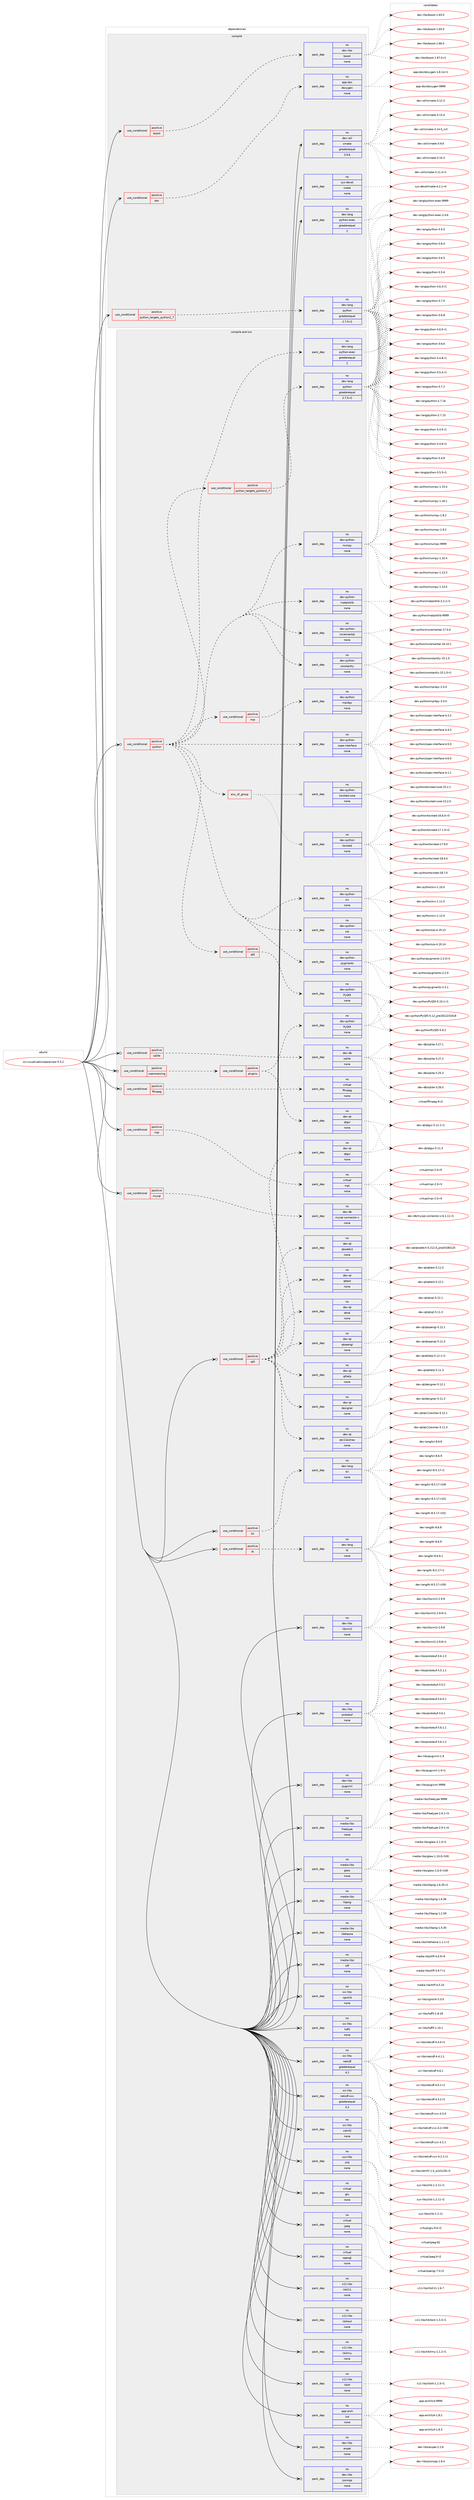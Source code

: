digraph prolog {

# *************
# Graph options
# *************

newrank=true;
concentrate=true;
compound=true;
graph [rankdir=LR,fontname=Helvetica,fontsize=10,ranksep=1.5];#, ranksep=2.5, nodesep=0.2];
edge  [arrowhead=vee];
node  [fontname=Helvetica,fontsize=10];

# **********
# The ebuild
# **********

subgraph cluster_leftcol {
color=gray;
rank=same;
label=<<i>ebuild</i>>;
id [label="sci-visualization/paraview-5.5.2", color=red, width=4, href="../sci-visualization/paraview-5.5.2.svg"];
}

# ****************
# The dependencies
# ****************

subgraph cluster_midcol {
color=gray;
label=<<i>dependencies</i>>;
subgraph cluster_compile {
fillcolor="#eeeeee";
style=filled;
label=<<i>compile</i>>;
subgraph cond455565 {
dependency1702330 [label=<<TABLE BORDER="0" CELLBORDER="1" CELLSPACING="0" CELLPADDING="4"><TR><TD ROWSPAN="3" CELLPADDING="10">use_conditional</TD></TR><TR><TD>positive</TD></TR><TR><TD>boost</TD></TR></TABLE>>, shape=none, color=red];
subgraph pack1218849 {
dependency1702331 [label=<<TABLE BORDER="0" CELLBORDER="1" CELLSPACING="0" CELLPADDING="4" WIDTH="220"><TR><TD ROWSPAN="6" CELLPADDING="30">pack_dep</TD></TR><TR><TD WIDTH="110">no</TD></TR><TR><TD>dev-libs</TD></TR><TR><TD>boost</TD></TR><TR><TD>none</TD></TR><TR><TD></TD></TR></TABLE>>, shape=none, color=blue];
}
dependency1702330:e -> dependency1702331:w [weight=20,style="dashed",arrowhead="vee"];
}
id:e -> dependency1702330:w [weight=20,style="solid",arrowhead="vee"];
subgraph cond455566 {
dependency1702332 [label=<<TABLE BORDER="0" CELLBORDER="1" CELLSPACING="0" CELLPADDING="4"><TR><TD ROWSPAN="3" CELLPADDING="10">use_conditional</TD></TR><TR><TD>positive</TD></TR><TR><TD>doc</TD></TR></TABLE>>, shape=none, color=red];
subgraph pack1218850 {
dependency1702333 [label=<<TABLE BORDER="0" CELLBORDER="1" CELLSPACING="0" CELLPADDING="4" WIDTH="220"><TR><TD ROWSPAN="6" CELLPADDING="30">pack_dep</TD></TR><TR><TD WIDTH="110">no</TD></TR><TR><TD>app-doc</TD></TR><TR><TD>doxygen</TD></TR><TR><TD>none</TD></TR><TR><TD></TD></TR></TABLE>>, shape=none, color=blue];
}
dependency1702332:e -> dependency1702333:w [weight=20,style="dashed",arrowhead="vee"];
}
id:e -> dependency1702332:w [weight=20,style="solid",arrowhead="vee"];
subgraph cond455567 {
dependency1702334 [label=<<TABLE BORDER="0" CELLBORDER="1" CELLSPACING="0" CELLPADDING="4"><TR><TD ROWSPAN="3" CELLPADDING="10">use_conditional</TD></TR><TR><TD>positive</TD></TR><TR><TD>python_targets_python2_7</TD></TR></TABLE>>, shape=none, color=red];
subgraph pack1218851 {
dependency1702335 [label=<<TABLE BORDER="0" CELLBORDER="1" CELLSPACING="0" CELLPADDING="4" WIDTH="220"><TR><TD ROWSPAN="6" CELLPADDING="30">pack_dep</TD></TR><TR><TD WIDTH="110">no</TD></TR><TR><TD>dev-lang</TD></TR><TR><TD>python</TD></TR><TR><TD>greaterequal</TD></TR><TR><TD>2.7.5-r2</TD></TR></TABLE>>, shape=none, color=blue];
}
dependency1702334:e -> dependency1702335:w [weight=20,style="dashed",arrowhead="vee"];
}
id:e -> dependency1702334:w [weight=20,style="solid",arrowhead="vee"];
subgraph pack1218852 {
dependency1702336 [label=<<TABLE BORDER="0" CELLBORDER="1" CELLSPACING="0" CELLPADDING="4" WIDTH="220"><TR><TD ROWSPAN="6" CELLPADDING="30">pack_dep</TD></TR><TR><TD WIDTH="110">no</TD></TR><TR><TD>dev-lang</TD></TR><TR><TD>python-exec</TD></TR><TR><TD>greaterequal</TD></TR><TR><TD>2</TD></TR></TABLE>>, shape=none, color=blue];
}
id:e -> dependency1702336:w [weight=20,style="solid",arrowhead="vee"];
subgraph pack1218853 {
dependency1702337 [label=<<TABLE BORDER="0" CELLBORDER="1" CELLSPACING="0" CELLPADDING="4" WIDTH="220"><TR><TD ROWSPAN="6" CELLPADDING="30">pack_dep</TD></TR><TR><TD WIDTH="110">no</TD></TR><TR><TD>dev-util</TD></TR><TR><TD>cmake</TD></TR><TR><TD>greaterequal</TD></TR><TR><TD>3.9.6</TD></TR></TABLE>>, shape=none, color=blue];
}
id:e -> dependency1702337:w [weight=20,style="solid",arrowhead="vee"];
subgraph pack1218854 {
dependency1702338 [label=<<TABLE BORDER="0" CELLBORDER="1" CELLSPACING="0" CELLPADDING="4" WIDTH="220"><TR><TD ROWSPAN="6" CELLPADDING="30">pack_dep</TD></TR><TR><TD WIDTH="110">no</TD></TR><TR><TD>sys-devel</TD></TR><TR><TD>make</TD></TR><TR><TD>none</TD></TR><TR><TD></TD></TR></TABLE>>, shape=none, color=blue];
}
id:e -> dependency1702338:w [weight=20,style="solid",arrowhead="vee"];
}
subgraph cluster_compileandrun {
fillcolor="#eeeeee";
style=filled;
label=<<i>compile and run</i>>;
subgraph cond455568 {
dependency1702339 [label=<<TABLE BORDER="0" CELLBORDER="1" CELLSPACING="0" CELLPADDING="4"><TR><TD ROWSPAN="3" CELLPADDING="10">use_conditional</TD></TR><TR><TD>positive</TD></TR><TR><TD>coprocessing</TD></TR></TABLE>>, shape=none, color=red];
subgraph cond455569 {
dependency1702340 [label=<<TABLE BORDER="0" CELLBORDER="1" CELLSPACING="0" CELLPADDING="4"><TR><TD ROWSPAN="3" CELLPADDING="10">use_conditional</TD></TR><TR><TD>positive</TD></TR><TR><TD>plugins</TD></TR></TABLE>>, shape=none, color=red];
subgraph pack1218855 {
dependency1702341 [label=<<TABLE BORDER="0" CELLBORDER="1" CELLSPACING="0" CELLPADDING="4" WIDTH="220"><TR><TD ROWSPAN="6" CELLPADDING="30">pack_dep</TD></TR><TR><TD WIDTH="110">no</TD></TR><TR><TD>dev-python</TD></TR><TR><TD>PyQt5</TD></TR><TR><TD>none</TD></TR><TR><TD></TD></TR></TABLE>>, shape=none, color=blue];
}
dependency1702340:e -> dependency1702341:w [weight=20,style="dashed",arrowhead="vee"];
subgraph pack1218856 {
dependency1702342 [label=<<TABLE BORDER="0" CELLBORDER="1" CELLSPACING="0" CELLPADDING="4" WIDTH="220"><TR><TD ROWSPAN="6" CELLPADDING="30">pack_dep</TD></TR><TR><TD WIDTH="110">no</TD></TR><TR><TD>dev-qt</TD></TR><TR><TD>qtgui</TD></TR><TR><TD>none</TD></TR><TR><TD></TD></TR></TABLE>>, shape=none, color=blue];
}
dependency1702340:e -> dependency1702342:w [weight=20,style="dashed",arrowhead="vee"];
}
dependency1702339:e -> dependency1702340:w [weight=20,style="dashed",arrowhead="vee"];
}
id:e -> dependency1702339:w [weight=20,style="solid",arrowhead="odotvee"];
subgraph cond455570 {
dependency1702343 [label=<<TABLE BORDER="0" CELLBORDER="1" CELLSPACING="0" CELLPADDING="4"><TR><TD ROWSPAN="3" CELLPADDING="10">use_conditional</TD></TR><TR><TD>positive</TD></TR><TR><TD>ffmpeg</TD></TR></TABLE>>, shape=none, color=red];
subgraph pack1218857 {
dependency1702344 [label=<<TABLE BORDER="0" CELLBORDER="1" CELLSPACING="0" CELLPADDING="4" WIDTH="220"><TR><TD ROWSPAN="6" CELLPADDING="30">pack_dep</TD></TR><TR><TD WIDTH="110">no</TD></TR><TR><TD>virtual</TD></TR><TR><TD>ffmpeg</TD></TR><TR><TD>none</TD></TR><TR><TD></TD></TR></TABLE>>, shape=none, color=blue];
}
dependency1702343:e -> dependency1702344:w [weight=20,style="dashed",arrowhead="vee"];
}
id:e -> dependency1702343:w [weight=20,style="solid",arrowhead="odotvee"];
subgraph cond455571 {
dependency1702345 [label=<<TABLE BORDER="0" CELLBORDER="1" CELLSPACING="0" CELLPADDING="4"><TR><TD ROWSPAN="3" CELLPADDING="10">use_conditional</TD></TR><TR><TD>positive</TD></TR><TR><TD>mpi</TD></TR></TABLE>>, shape=none, color=red];
subgraph pack1218858 {
dependency1702346 [label=<<TABLE BORDER="0" CELLBORDER="1" CELLSPACING="0" CELLPADDING="4" WIDTH="220"><TR><TD ROWSPAN="6" CELLPADDING="30">pack_dep</TD></TR><TR><TD WIDTH="110">no</TD></TR><TR><TD>virtual</TD></TR><TR><TD>mpi</TD></TR><TR><TD>none</TD></TR><TR><TD></TD></TR></TABLE>>, shape=none, color=blue];
}
dependency1702345:e -> dependency1702346:w [weight=20,style="dashed",arrowhead="vee"];
}
id:e -> dependency1702345:w [weight=20,style="solid",arrowhead="odotvee"];
subgraph cond455572 {
dependency1702347 [label=<<TABLE BORDER="0" CELLBORDER="1" CELLSPACING="0" CELLPADDING="4"><TR><TD ROWSPAN="3" CELLPADDING="10">use_conditional</TD></TR><TR><TD>positive</TD></TR><TR><TD>mysql</TD></TR></TABLE>>, shape=none, color=red];
subgraph pack1218859 {
dependency1702348 [label=<<TABLE BORDER="0" CELLBORDER="1" CELLSPACING="0" CELLPADDING="4" WIDTH="220"><TR><TD ROWSPAN="6" CELLPADDING="30">pack_dep</TD></TR><TR><TD WIDTH="110">no</TD></TR><TR><TD>dev-db</TD></TR><TR><TD>mysql-connector-c</TD></TR><TR><TD>none</TD></TR><TR><TD></TD></TR></TABLE>>, shape=none, color=blue];
}
dependency1702347:e -> dependency1702348:w [weight=20,style="dashed",arrowhead="vee"];
}
id:e -> dependency1702347:w [weight=20,style="solid",arrowhead="odotvee"];
subgraph cond455573 {
dependency1702349 [label=<<TABLE BORDER="0" CELLBORDER="1" CELLSPACING="0" CELLPADDING="4"><TR><TD ROWSPAN="3" CELLPADDING="10">use_conditional</TD></TR><TR><TD>positive</TD></TR><TR><TD>python</TD></TR></TABLE>>, shape=none, color=red];
subgraph cond455574 {
dependency1702350 [label=<<TABLE BORDER="0" CELLBORDER="1" CELLSPACING="0" CELLPADDING="4"><TR><TD ROWSPAN="3" CELLPADDING="10">use_conditional</TD></TR><TR><TD>positive</TD></TR><TR><TD>python_targets_python2_7</TD></TR></TABLE>>, shape=none, color=red];
subgraph pack1218860 {
dependency1702351 [label=<<TABLE BORDER="0" CELLBORDER="1" CELLSPACING="0" CELLPADDING="4" WIDTH="220"><TR><TD ROWSPAN="6" CELLPADDING="30">pack_dep</TD></TR><TR><TD WIDTH="110">no</TD></TR><TR><TD>dev-lang</TD></TR><TR><TD>python</TD></TR><TR><TD>greaterequal</TD></TR><TR><TD>2.7.5-r2</TD></TR></TABLE>>, shape=none, color=blue];
}
dependency1702350:e -> dependency1702351:w [weight=20,style="dashed",arrowhead="vee"];
}
dependency1702349:e -> dependency1702350:w [weight=20,style="dashed",arrowhead="vee"];
subgraph pack1218861 {
dependency1702352 [label=<<TABLE BORDER="0" CELLBORDER="1" CELLSPACING="0" CELLPADDING="4" WIDTH="220"><TR><TD ROWSPAN="6" CELLPADDING="30">pack_dep</TD></TR><TR><TD WIDTH="110">no</TD></TR><TR><TD>dev-lang</TD></TR><TR><TD>python-exec</TD></TR><TR><TD>greaterequal</TD></TR><TR><TD>2</TD></TR></TABLE>>, shape=none, color=blue];
}
dependency1702349:e -> dependency1702352:w [weight=20,style="dashed",arrowhead="vee"];
subgraph pack1218862 {
dependency1702353 [label=<<TABLE BORDER="0" CELLBORDER="1" CELLSPACING="0" CELLPADDING="4" WIDTH="220"><TR><TD ROWSPAN="6" CELLPADDING="30">pack_dep</TD></TR><TR><TD WIDTH="110">no</TD></TR><TR><TD>dev-python</TD></TR><TR><TD>constantly</TD></TR><TR><TD>none</TD></TR><TR><TD></TD></TR></TABLE>>, shape=none, color=blue];
}
dependency1702349:e -> dependency1702353:w [weight=20,style="dashed",arrowhead="vee"];
subgraph pack1218863 {
dependency1702354 [label=<<TABLE BORDER="0" CELLBORDER="1" CELLSPACING="0" CELLPADDING="4" WIDTH="220"><TR><TD ROWSPAN="6" CELLPADDING="30">pack_dep</TD></TR><TR><TD WIDTH="110">no</TD></TR><TR><TD>dev-python</TD></TR><TR><TD>incremental</TD></TR><TR><TD>none</TD></TR><TR><TD></TD></TR></TABLE>>, shape=none, color=blue];
}
dependency1702349:e -> dependency1702354:w [weight=20,style="dashed",arrowhead="vee"];
subgraph pack1218864 {
dependency1702355 [label=<<TABLE BORDER="0" CELLBORDER="1" CELLSPACING="0" CELLPADDING="4" WIDTH="220"><TR><TD ROWSPAN="6" CELLPADDING="30">pack_dep</TD></TR><TR><TD WIDTH="110">no</TD></TR><TR><TD>dev-python</TD></TR><TR><TD>matplotlib</TD></TR><TR><TD>none</TD></TR><TR><TD></TD></TR></TABLE>>, shape=none, color=blue];
}
dependency1702349:e -> dependency1702355:w [weight=20,style="dashed",arrowhead="vee"];
subgraph pack1218865 {
dependency1702356 [label=<<TABLE BORDER="0" CELLBORDER="1" CELLSPACING="0" CELLPADDING="4" WIDTH="220"><TR><TD ROWSPAN="6" CELLPADDING="30">pack_dep</TD></TR><TR><TD WIDTH="110">no</TD></TR><TR><TD>dev-python</TD></TR><TR><TD>numpy</TD></TR><TR><TD>none</TD></TR><TR><TD></TD></TR></TABLE>>, shape=none, color=blue];
}
dependency1702349:e -> dependency1702356:w [weight=20,style="dashed",arrowhead="vee"];
subgraph pack1218866 {
dependency1702357 [label=<<TABLE BORDER="0" CELLBORDER="1" CELLSPACING="0" CELLPADDING="4" WIDTH="220"><TR><TD ROWSPAN="6" CELLPADDING="30">pack_dep</TD></TR><TR><TD WIDTH="110">no</TD></TR><TR><TD>dev-python</TD></TR><TR><TD>pygments</TD></TR><TR><TD>none</TD></TR><TR><TD></TD></TR></TABLE>>, shape=none, color=blue];
}
dependency1702349:e -> dependency1702357:w [weight=20,style="dashed",arrowhead="vee"];
subgraph pack1218867 {
dependency1702358 [label=<<TABLE BORDER="0" CELLBORDER="1" CELLSPACING="0" CELLPADDING="4" WIDTH="220"><TR><TD ROWSPAN="6" CELLPADDING="30">pack_dep</TD></TR><TR><TD WIDTH="110">no</TD></TR><TR><TD>dev-python</TD></TR><TR><TD>sip</TD></TR><TR><TD>none</TD></TR><TR><TD></TD></TR></TABLE>>, shape=none, color=blue];
}
dependency1702349:e -> dependency1702358:w [weight=20,style="dashed",arrowhead="vee"];
subgraph pack1218868 {
dependency1702359 [label=<<TABLE BORDER="0" CELLBORDER="1" CELLSPACING="0" CELLPADDING="4" WIDTH="220"><TR><TD ROWSPAN="6" CELLPADDING="30">pack_dep</TD></TR><TR><TD WIDTH="110">no</TD></TR><TR><TD>dev-python</TD></TR><TR><TD>six</TD></TR><TR><TD>none</TD></TR><TR><TD></TD></TR></TABLE>>, shape=none, color=blue];
}
dependency1702349:e -> dependency1702359:w [weight=20,style="dashed",arrowhead="vee"];
subgraph any27064 {
dependency1702360 [label=<<TABLE BORDER="0" CELLBORDER="1" CELLSPACING="0" CELLPADDING="4"><TR><TD CELLPADDING="10">any_of_group</TD></TR></TABLE>>, shape=none, color=red];subgraph pack1218869 {
dependency1702361 [label=<<TABLE BORDER="0" CELLBORDER="1" CELLSPACING="0" CELLPADDING="4" WIDTH="220"><TR><TD ROWSPAN="6" CELLPADDING="30">pack_dep</TD></TR><TR><TD WIDTH="110">no</TD></TR><TR><TD>dev-python</TD></TR><TR><TD>twisted</TD></TR><TR><TD>none</TD></TR><TR><TD></TD></TR></TABLE>>, shape=none, color=blue];
}
dependency1702360:e -> dependency1702361:w [weight=20,style="dotted",arrowhead="oinv"];
subgraph pack1218870 {
dependency1702362 [label=<<TABLE BORDER="0" CELLBORDER="1" CELLSPACING="0" CELLPADDING="4" WIDTH="220"><TR><TD ROWSPAN="6" CELLPADDING="30">pack_dep</TD></TR><TR><TD WIDTH="110">no</TD></TR><TR><TD>dev-python</TD></TR><TR><TD>twisted-core</TD></TR><TR><TD>none</TD></TR><TR><TD></TD></TR></TABLE>>, shape=none, color=blue];
}
dependency1702360:e -> dependency1702362:w [weight=20,style="dotted",arrowhead="oinv"];
}
dependency1702349:e -> dependency1702360:w [weight=20,style="dashed",arrowhead="vee"];
subgraph pack1218871 {
dependency1702363 [label=<<TABLE BORDER="0" CELLBORDER="1" CELLSPACING="0" CELLPADDING="4" WIDTH="220"><TR><TD ROWSPAN="6" CELLPADDING="30">pack_dep</TD></TR><TR><TD WIDTH="110">no</TD></TR><TR><TD>dev-python</TD></TR><TR><TD>zope-interface</TD></TR><TR><TD>none</TD></TR><TR><TD></TD></TR></TABLE>>, shape=none, color=blue];
}
dependency1702349:e -> dependency1702363:w [weight=20,style="dashed",arrowhead="vee"];
subgraph cond455575 {
dependency1702364 [label=<<TABLE BORDER="0" CELLBORDER="1" CELLSPACING="0" CELLPADDING="4"><TR><TD ROWSPAN="3" CELLPADDING="10">use_conditional</TD></TR><TR><TD>positive</TD></TR><TR><TD>mpi</TD></TR></TABLE>>, shape=none, color=red];
subgraph pack1218872 {
dependency1702365 [label=<<TABLE BORDER="0" CELLBORDER="1" CELLSPACING="0" CELLPADDING="4" WIDTH="220"><TR><TD ROWSPAN="6" CELLPADDING="30">pack_dep</TD></TR><TR><TD WIDTH="110">no</TD></TR><TR><TD>dev-python</TD></TR><TR><TD>mpi4py</TD></TR><TR><TD>none</TD></TR><TR><TD></TD></TR></TABLE>>, shape=none, color=blue];
}
dependency1702364:e -> dependency1702365:w [weight=20,style="dashed",arrowhead="vee"];
}
dependency1702349:e -> dependency1702364:w [weight=20,style="dashed",arrowhead="vee"];
subgraph cond455576 {
dependency1702366 [label=<<TABLE BORDER="0" CELLBORDER="1" CELLSPACING="0" CELLPADDING="4"><TR><TD ROWSPAN="3" CELLPADDING="10">use_conditional</TD></TR><TR><TD>positive</TD></TR><TR><TD>qt5</TD></TR></TABLE>>, shape=none, color=red];
subgraph pack1218873 {
dependency1702367 [label=<<TABLE BORDER="0" CELLBORDER="1" CELLSPACING="0" CELLPADDING="4" WIDTH="220"><TR><TD ROWSPAN="6" CELLPADDING="30">pack_dep</TD></TR><TR><TD WIDTH="110">no</TD></TR><TR><TD>dev-python</TD></TR><TR><TD>PyQt5</TD></TR><TR><TD>none</TD></TR><TR><TD></TD></TR></TABLE>>, shape=none, color=blue];
}
dependency1702366:e -> dependency1702367:w [weight=20,style="dashed",arrowhead="vee"];
}
dependency1702349:e -> dependency1702366:w [weight=20,style="dashed",arrowhead="vee"];
}
id:e -> dependency1702349:w [weight=20,style="solid",arrowhead="odotvee"];
subgraph cond455577 {
dependency1702368 [label=<<TABLE BORDER="0" CELLBORDER="1" CELLSPACING="0" CELLPADDING="4"><TR><TD ROWSPAN="3" CELLPADDING="10">use_conditional</TD></TR><TR><TD>positive</TD></TR><TR><TD>qt5</TD></TR></TABLE>>, shape=none, color=red];
subgraph pack1218874 {
dependency1702369 [label=<<TABLE BORDER="0" CELLBORDER="1" CELLSPACING="0" CELLPADDING="4" WIDTH="220"><TR><TD ROWSPAN="6" CELLPADDING="30">pack_dep</TD></TR><TR><TD WIDTH="110">no</TD></TR><TR><TD>dev-qt</TD></TR><TR><TD>designer</TD></TR><TR><TD>none</TD></TR><TR><TD></TD></TR></TABLE>>, shape=none, color=blue];
}
dependency1702368:e -> dependency1702369:w [weight=20,style="dashed",arrowhead="vee"];
subgraph pack1218875 {
dependency1702370 [label=<<TABLE BORDER="0" CELLBORDER="1" CELLSPACING="0" CELLPADDING="4" WIDTH="220"><TR><TD ROWSPAN="6" CELLPADDING="30">pack_dep</TD></TR><TR><TD WIDTH="110">no</TD></TR><TR><TD>dev-qt</TD></TR><TR><TD>qtgui</TD></TR><TR><TD>none</TD></TR><TR><TD></TD></TR></TABLE>>, shape=none, color=blue];
}
dependency1702368:e -> dependency1702370:w [weight=20,style="dashed",arrowhead="vee"];
subgraph pack1218876 {
dependency1702371 [label=<<TABLE BORDER="0" CELLBORDER="1" CELLSPACING="0" CELLPADDING="4" WIDTH="220"><TR><TD ROWSPAN="6" CELLPADDING="30">pack_dep</TD></TR><TR><TD WIDTH="110">no</TD></TR><TR><TD>dev-qt</TD></TR><TR><TD>qthelp</TD></TR><TR><TD>none</TD></TR><TR><TD></TD></TR></TABLE>>, shape=none, color=blue];
}
dependency1702368:e -> dependency1702371:w [weight=20,style="dashed",arrowhead="vee"];
subgraph pack1218877 {
dependency1702372 [label=<<TABLE BORDER="0" CELLBORDER="1" CELLSPACING="0" CELLPADDING="4" WIDTH="220"><TR><TD ROWSPAN="6" CELLPADDING="30">pack_dep</TD></TR><TR><TD WIDTH="110">no</TD></TR><TR><TD>dev-qt</TD></TR><TR><TD>qtopengl</TD></TR><TR><TD>none</TD></TR><TR><TD></TD></TR></TABLE>>, shape=none, color=blue];
}
dependency1702368:e -> dependency1702372:w [weight=20,style="dashed",arrowhead="vee"];
subgraph pack1218878 {
dependency1702373 [label=<<TABLE BORDER="0" CELLBORDER="1" CELLSPACING="0" CELLPADDING="4" WIDTH="220"><TR><TD ROWSPAN="6" CELLPADDING="30">pack_dep</TD></TR><TR><TD WIDTH="110">no</TD></TR><TR><TD>dev-qt</TD></TR><TR><TD>qtsql</TD></TR><TR><TD>none</TD></TR><TR><TD></TD></TR></TABLE>>, shape=none, color=blue];
}
dependency1702368:e -> dependency1702373:w [weight=20,style="dashed",arrowhead="vee"];
subgraph pack1218879 {
dependency1702374 [label=<<TABLE BORDER="0" CELLBORDER="1" CELLSPACING="0" CELLPADDING="4" WIDTH="220"><TR><TD ROWSPAN="6" CELLPADDING="30">pack_dep</TD></TR><TR><TD WIDTH="110">no</TD></TR><TR><TD>dev-qt</TD></TR><TR><TD>qttest</TD></TR><TR><TD>none</TD></TR><TR><TD></TD></TR></TABLE>>, shape=none, color=blue];
}
dependency1702368:e -> dependency1702374:w [weight=20,style="dashed",arrowhead="vee"];
subgraph pack1218880 {
dependency1702375 [label=<<TABLE BORDER="0" CELLBORDER="1" CELLSPACING="0" CELLPADDING="4" WIDTH="220"><TR><TD ROWSPAN="6" CELLPADDING="30">pack_dep</TD></TR><TR><TD WIDTH="110">no</TD></TR><TR><TD>dev-qt</TD></TR><TR><TD>qtwebkit</TD></TR><TR><TD>none</TD></TR><TR><TD></TD></TR></TABLE>>, shape=none, color=blue];
}
dependency1702368:e -> dependency1702375:w [weight=20,style="dashed",arrowhead="vee"];
subgraph pack1218881 {
dependency1702376 [label=<<TABLE BORDER="0" CELLBORDER="1" CELLSPACING="0" CELLPADDING="4" WIDTH="220"><TR><TD ROWSPAN="6" CELLPADDING="30">pack_dep</TD></TR><TR><TD WIDTH="110">no</TD></TR><TR><TD>dev-qt</TD></TR><TR><TD>qtx11extras</TD></TR><TR><TD>none</TD></TR><TR><TD></TD></TR></TABLE>>, shape=none, color=blue];
}
dependency1702368:e -> dependency1702376:w [weight=20,style="dashed",arrowhead="vee"];
}
id:e -> dependency1702368:w [weight=20,style="solid",arrowhead="odotvee"];
subgraph cond455578 {
dependency1702377 [label=<<TABLE BORDER="0" CELLBORDER="1" CELLSPACING="0" CELLPADDING="4"><TR><TD ROWSPAN="3" CELLPADDING="10">use_conditional</TD></TR><TR><TD>positive</TD></TR><TR><TD>sqlite</TD></TR></TABLE>>, shape=none, color=red];
subgraph pack1218882 {
dependency1702378 [label=<<TABLE BORDER="0" CELLBORDER="1" CELLSPACING="0" CELLPADDING="4" WIDTH="220"><TR><TD ROWSPAN="6" CELLPADDING="30">pack_dep</TD></TR><TR><TD WIDTH="110">no</TD></TR><TR><TD>dev-db</TD></TR><TR><TD>sqlite</TD></TR><TR><TD>none</TD></TR><TR><TD></TD></TR></TABLE>>, shape=none, color=blue];
}
dependency1702377:e -> dependency1702378:w [weight=20,style="dashed",arrowhead="vee"];
}
id:e -> dependency1702377:w [weight=20,style="solid",arrowhead="odotvee"];
subgraph cond455579 {
dependency1702379 [label=<<TABLE BORDER="0" CELLBORDER="1" CELLSPACING="0" CELLPADDING="4"><TR><TD ROWSPAN="3" CELLPADDING="10">use_conditional</TD></TR><TR><TD>positive</TD></TR><TR><TD>tcl</TD></TR></TABLE>>, shape=none, color=red];
subgraph pack1218883 {
dependency1702380 [label=<<TABLE BORDER="0" CELLBORDER="1" CELLSPACING="0" CELLPADDING="4" WIDTH="220"><TR><TD ROWSPAN="6" CELLPADDING="30">pack_dep</TD></TR><TR><TD WIDTH="110">no</TD></TR><TR><TD>dev-lang</TD></TR><TR><TD>tcl</TD></TR><TR><TD>none</TD></TR><TR><TD></TD></TR></TABLE>>, shape=none, color=blue];
}
dependency1702379:e -> dependency1702380:w [weight=20,style="dashed",arrowhead="vee"];
}
id:e -> dependency1702379:w [weight=20,style="solid",arrowhead="odotvee"];
subgraph cond455580 {
dependency1702381 [label=<<TABLE BORDER="0" CELLBORDER="1" CELLSPACING="0" CELLPADDING="4"><TR><TD ROWSPAN="3" CELLPADDING="10">use_conditional</TD></TR><TR><TD>positive</TD></TR><TR><TD>tk</TD></TR></TABLE>>, shape=none, color=red];
subgraph pack1218884 {
dependency1702382 [label=<<TABLE BORDER="0" CELLBORDER="1" CELLSPACING="0" CELLPADDING="4" WIDTH="220"><TR><TD ROWSPAN="6" CELLPADDING="30">pack_dep</TD></TR><TR><TD WIDTH="110">no</TD></TR><TR><TD>dev-lang</TD></TR><TR><TD>tk</TD></TR><TR><TD>none</TD></TR><TR><TD></TD></TR></TABLE>>, shape=none, color=blue];
}
dependency1702381:e -> dependency1702382:w [weight=20,style="dashed",arrowhead="vee"];
}
id:e -> dependency1702381:w [weight=20,style="solid",arrowhead="odotvee"];
subgraph pack1218885 {
dependency1702383 [label=<<TABLE BORDER="0" CELLBORDER="1" CELLSPACING="0" CELLPADDING="4" WIDTH="220"><TR><TD ROWSPAN="6" CELLPADDING="30">pack_dep</TD></TR><TR><TD WIDTH="110">no</TD></TR><TR><TD>app-arch</TD></TR><TR><TD>lz4</TD></TR><TR><TD>none</TD></TR><TR><TD></TD></TR></TABLE>>, shape=none, color=blue];
}
id:e -> dependency1702383:w [weight=20,style="solid",arrowhead="odotvee"];
subgraph pack1218886 {
dependency1702384 [label=<<TABLE BORDER="0" CELLBORDER="1" CELLSPACING="0" CELLPADDING="4" WIDTH="220"><TR><TD ROWSPAN="6" CELLPADDING="30">pack_dep</TD></TR><TR><TD WIDTH="110">no</TD></TR><TR><TD>dev-libs</TD></TR><TR><TD>expat</TD></TR><TR><TD>none</TD></TR><TR><TD></TD></TR></TABLE>>, shape=none, color=blue];
}
id:e -> dependency1702384:w [weight=20,style="solid",arrowhead="odotvee"];
subgraph pack1218887 {
dependency1702385 [label=<<TABLE BORDER="0" CELLBORDER="1" CELLSPACING="0" CELLPADDING="4" WIDTH="220"><TR><TD ROWSPAN="6" CELLPADDING="30">pack_dep</TD></TR><TR><TD WIDTH="110">no</TD></TR><TR><TD>dev-libs</TD></TR><TR><TD>jsoncpp</TD></TR><TR><TD>none</TD></TR><TR><TD></TD></TR></TABLE>>, shape=none, color=blue];
}
id:e -> dependency1702385:w [weight=20,style="solid",arrowhead="odotvee"];
subgraph pack1218888 {
dependency1702386 [label=<<TABLE BORDER="0" CELLBORDER="1" CELLSPACING="0" CELLPADDING="4" WIDTH="220"><TR><TD ROWSPAN="6" CELLPADDING="30">pack_dep</TD></TR><TR><TD WIDTH="110">no</TD></TR><TR><TD>dev-libs</TD></TR><TR><TD>libxml2</TD></TR><TR><TD>none</TD></TR><TR><TD></TD></TR></TABLE>>, shape=none, color=blue];
}
id:e -> dependency1702386:w [weight=20,style="solid",arrowhead="odotvee"];
subgraph pack1218889 {
dependency1702387 [label=<<TABLE BORDER="0" CELLBORDER="1" CELLSPACING="0" CELLPADDING="4" WIDTH="220"><TR><TD ROWSPAN="6" CELLPADDING="30">pack_dep</TD></TR><TR><TD WIDTH="110">no</TD></TR><TR><TD>dev-libs</TD></TR><TR><TD>protobuf</TD></TR><TR><TD>none</TD></TR><TR><TD></TD></TR></TABLE>>, shape=none, color=blue];
}
id:e -> dependency1702387:w [weight=20,style="solid",arrowhead="odotvee"];
subgraph pack1218890 {
dependency1702388 [label=<<TABLE BORDER="0" CELLBORDER="1" CELLSPACING="0" CELLPADDING="4" WIDTH="220"><TR><TD ROWSPAN="6" CELLPADDING="30">pack_dep</TD></TR><TR><TD WIDTH="110">no</TD></TR><TR><TD>dev-libs</TD></TR><TR><TD>pugixml</TD></TR><TR><TD>none</TD></TR><TR><TD></TD></TR></TABLE>>, shape=none, color=blue];
}
id:e -> dependency1702388:w [weight=20,style="solid",arrowhead="odotvee"];
subgraph pack1218891 {
dependency1702389 [label=<<TABLE BORDER="0" CELLBORDER="1" CELLSPACING="0" CELLPADDING="4" WIDTH="220"><TR><TD ROWSPAN="6" CELLPADDING="30">pack_dep</TD></TR><TR><TD WIDTH="110">no</TD></TR><TR><TD>media-libs</TD></TR><TR><TD>freetype</TD></TR><TR><TD>none</TD></TR><TR><TD></TD></TR></TABLE>>, shape=none, color=blue];
}
id:e -> dependency1702389:w [weight=20,style="solid",arrowhead="odotvee"];
subgraph pack1218892 {
dependency1702390 [label=<<TABLE BORDER="0" CELLBORDER="1" CELLSPACING="0" CELLPADDING="4" WIDTH="220"><TR><TD ROWSPAN="6" CELLPADDING="30">pack_dep</TD></TR><TR><TD WIDTH="110">no</TD></TR><TR><TD>media-libs</TD></TR><TR><TD>glew</TD></TR><TR><TD>none</TD></TR><TR><TD></TD></TR></TABLE>>, shape=none, color=blue];
}
id:e -> dependency1702390:w [weight=20,style="solid",arrowhead="odotvee"];
subgraph pack1218893 {
dependency1702391 [label=<<TABLE BORDER="0" CELLBORDER="1" CELLSPACING="0" CELLPADDING="4" WIDTH="220"><TR><TD ROWSPAN="6" CELLPADDING="30">pack_dep</TD></TR><TR><TD WIDTH="110">no</TD></TR><TR><TD>media-libs</TD></TR><TR><TD>libpng</TD></TR><TR><TD>none</TD></TR><TR><TD></TD></TR></TABLE>>, shape=none, color=blue];
}
id:e -> dependency1702391:w [weight=20,style="solid",arrowhead="odotvee"];
subgraph pack1218894 {
dependency1702392 [label=<<TABLE BORDER="0" CELLBORDER="1" CELLSPACING="0" CELLPADDING="4" WIDTH="220"><TR><TD ROWSPAN="6" CELLPADDING="30">pack_dep</TD></TR><TR><TD WIDTH="110">no</TD></TR><TR><TD>media-libs</TD></TR><TR><TD>libtheora</TD></TR><TR><TD>none</TD></TR><TR><TD></TD></TR></TABLE>>, shape=none, color=blue];
}
id:e -> dependency1702392:w [weight=20,style="solid",arrowhead="odotvee"];
subgraph pack1218895 {
dependency1702393 [label=<<TABLE BORDER="0" CELLBORDER="1" CELLSPACING="0" CELLPADDING="4" WIDTH="220"><TR><TD ROWSPAN="6" CELLPADDING="30">pack_dep</TD></TR><TR><TD WIDTH="110">no</TD></TR><TR><TD>media-libs</TD></TR><TR><TD>tiff</TD></TR><TR><TD>none</TD></TR><TR><TD></TD></TR></TABLE>>, shape=none, color=blue];
}
id:e -> dependency1702393:w [weight=20,style="solid",arrowhead="odotvee"];
subgraph pack1218896 {
dependency1702394 [label=<<TABLE BORDER="0" CELLBORDER="1" CELLSPACING="0" CELLPADDING="4" WIDTH="220"><TR><TD ROWSPAN="6" CELLPADDING="30">pack_dep</TD></TR><TR><TD WIDTH="110">no</TD></TR><TR><TD>sci-libs</TD></TR><TR><TD>cgnslib</TD></TR><TR><TD>none</TD></TR><TR><TD></TD></TR></TABLE>>, shape=none, color=blue];
}
id:e -> dependency1702394:w [weight=20,style="solid",arrowhead="odotvee"];
subgraph pack1218897 {
dependency1702395 [label=<<TABLE BORDER="0" CELLBORDER="1" CELLSPACING="0" CELLPADDING="4" WIDTH="220"><TR><TD ROWSPAN="6" CELLPADDING="30">pack_dep</TD></TR><TR><TD WIDTH="110">no</TD></TR><TR><TD>sci-libs</TD></TR><TR><TD>hdf5</TD></TR><TR><TD>none</TD></TR><TR><TD></TD></TR></TABLE>>, shape=none, color=blue];
}
id:e -> dependency1702395:w [weight=20,style="solid",arrowhead="odotvee"];
subgraph pack1218898 {
dependency1702396 [label=<<TABLE BORDER="0" CELLBORDER="1" CELLSPACING="0" CELLPADDING="4" WIDTH="220"><TR><TD ROWSPAN="6" CELLPADDING="30">pack_dep</TD></TR><TR><TD WIDTH="110">no</TD></TR><TR><TD>sci-libs</TD></TR><TR><TD>netcdf</TD></TR><TR><TD>greaterequal</TD></TR><TR><TD>4.2</TD></TR></TABLE>>, shape=none, color=blue];
}
id:e -> dependency1702396:w [weight=20,style="solid",arrowhead="odotvee"];
subgraph pack1218899 {
dependency1702397 [label=<<TABLE BORDER="0" CELLBORDER="1" CELLSPACING="0" CELLPADDING="4" WIDTH="220"><TR><TD ROWSPAN="6" CELLPADDING="30">pack_dep</TD></TR><TR><TD WIDTH="110">no</TD></TR><TR><TD>sci-libs</TD></TR><TR><TD>netcdf-cxx</TD></TR><TR><TD>greaterequal</TD></TR><TR><TD>4.2</TD></TR></TABLE>>, shape=none, color=blue];
}
id:e -> dependency1702397:w [weight=20,style="solid",arrowhead="odotvee"];
subgraph pack1218900 {
dependency1702398 [label=<<TABLE BORDER="0" CELLBORDER="1" CELLSPACING="0" CELLPADDING="4" WIDTH="220"><TR><TD ROWSPAN="6" CELLPADDING="30">pack_dep</TD></TR><TR><TD WIDTH="110">no</TD></TR><TR><TD>sci-libs</TD></TR><TR><TD>xdmf2</TD></TR><TR><TD>none</TD></TR><TR><TD></TD></TR></TABLE>>, shape=none, color=blue];
}
id:e -> dependency1702398:w [weight=20,style="solid",arrowhead="odotvee"];
subgraph pack1218901 {
dependency1702399 [label=<<TABLE BORDER="0" CELLBORDER="1" CELLSPACING="0" CELLPADDING="4" WIDTH="220"><TR><TD ROWSPAN="6" CELLPADDING="30">pack_dep</TD></TR><TR><TD WIDTH="110">no</TD></TR><TR><TD>sys-libs</TD></TR><TR><TD>zlib</TD></TR><TR><TD>none</TD></TR><TR><TD></TD></TR></TABLE>>, shape=none, color=blue];
}
id:e -> dependency1702399:w [weight=20,style="solid",arrowhead="odotvee"];
subgraph pack1218902 {
dependency1702400 [label=<<TABLE BORDER="0" CELLBORDER="1" CELLSPACING="0" CELLPADDING="4" WIDTH="220"><TR><TD ROWSPAN="6" CELLPADDING="30">pack_dep</TD></TR><TR><TD WIDTH="110">no</TD></TR><TR><TD>virtual</TD></TR><TR><TD>glu</TD></TR><TR><TD>none</TD></TR><TR><TD></TD></TR></TABLE>>, shape=none, color=blue];
}
id:e -> dependency1702400:w [weight=20,style="solid",arrowhead="odotvee"];
subgraph pack1218903 {
dependency1702401 [label=<<TABLE BORDER="0" CELLBORDER="1" CELLSPACING="0" CELLPADDING="4" WIDTH="220"><TR><TD ROWSPAN="6" CELLPADDING="30">pack_dep</TD></TR><TR><TD WIDTH="110">no</TD></TR><TR><TD>virtual</TD></TR><TR><TD>jpeg</TD></TR><TR><TD>none</TD></TR><TR><TD></TD></TR></TABLE>>, shape=none, color=blue];
}
id:e -> dependency1702401:w [weight=20,style="solid",arrowhead="odotvee"];
subgraph pack1218904 {
dependency1702402 [label=<<TABLE BORDER="0" CELLBORDER="1" CELLSPACING="0" CELLPADDING="4" WIDTH="220"><TR><TD ROWSPAN="6" CELLPADDING="30">pack_dep</TD></TR><TR><TD WIDTH="110">no</TD></TR><TR><TD>virtual</TD></TR><TR><TD>opengl</TD></TR><TR><TD>none</TD></TR><TR><TD></TD></TR></TABLE>>, shape=none, color=blue];
}
id:e -> dependency1702402:w [weight=20,style="solid",arrowhead="odotvee"];
subgraph pack1218905 {
dependency1702403 [label=<<TABLE BORDER="0" CELLBORDER="1" CELLSPACING="0" CELLPADDING="4" WIDTH="220"><TR><TD ROWSPAN="6" CELLPADDING="30">pack_dep</TD></TR><TR><TD WIDTH="110">no</TD></TR><TR><TD>x11-libs</TD></TR><TR><TD>libX11</TD></TR><TR><TD>none</TD></TR><TR><TD></TD></TR></TABLE>>, shape=none, color=blue];
}
id:e -> dependency1702403:w [weight=20,style="solid",arrowhead="odotvee"];
subgraph pack1218906 {
dependency1702404 [label=<<TABLE BORDER="0" CELLBORDER="1" CELLSPACING="0" CELLPADDING="4" WIDTH="220"><TR><TD ROWSPAN="6" CELLPADDING="30">pack_dep</TD></TR><TR><TD WIDTH="110">no</TD></TR><TR><TD>x11-libs</TD></TR><TR><TD>libXext</TD></TR><TR><TD>none</TD></TR><TR><TD></TD></TR></TABLE>>, shape=none, color=blue];
}
id:e -> dependency1702404:w [weight=20,style="solid",arrowhead="odotvee"];
subgraph pack1218907 {
dependency1702405 [label=<<TABLE BORDER="0" CELLBORDER="1" CELLSPACING="0" CELLPADDING="4" WIDTH="220"><TR><TD ROWSPAN="6" CELLPADDING="30">pack_dep</TD></TR><TR><TD WIDTH="110">no</TD></TR><TR><TD>x11-libs</TD></TR><TR><TD>libXmu</TD></TR><TR><TD>none</TD></TR><TR><TD></TD></TR></TABLE>>, shape=none, color=blue];
}
id:e -> dependency1702405:w [weight=20,style="solid",arrowhead="odotvee"];
subgraph pack1218908 {
dependency1702406 [label=<<TABLE BORDER="0" CELLBORDER="1" CELLSPACING="0" CELLPADDING="4" WIDTH="220"><TR><TD ROWSPAN="6" CELLPADDING="30">pack_dep</TD></TR><TR><TD WIDTH="110">no</TD></TR><TR><TD>x11-libs</TD></TR><TR><TD>libXt</TD></TR><TR><TD>none</TD></TR><TR><TD></TD></TR></TABLE>>, shape=none, color=blue];
}
id:e -> dependency1702406:w [weight=20,style="solid",arrowhead="odotvee"];
}
subgraph cluster_run {
fillcolor="#eeeeee";
style=filled;
label=<<i>run</i>>;
}
}

# **************
# The candidates
# **************

subgraph cluster_choices {
rank=same;
color=gray;
label=<<i>candidates</i>>;

subgraph choice1218849 {
color=black;
nodesep=1;
choice1001011184510810598115479811111111511645494654514648 [label="dev-libs/boost-1.63.0", color=red, width=4,href="../dev-libs/boost-1.63.0.svg"];
choice1001011184510810598115479811111111511645494654534648 [label="dev-libs/boost-1.65.0", color=red, width=4,href="../dev-libs/boost-1.65.0.svg"];
choice1001011184510810598115479811111111511645494654544648 [label="dev-libs/boost-1.66.0", color=red, width=4,href="../dev-libs/boost-1.66.0.svg"];
choice10010111845108105981154798111111115116454946545546484511449 [label="dev-libs/boost-1.67.0-r1", color=red, width=4,href="../dev-libs/boost-1.67.0-r1.svg"];
dependency1702331:e -> choice1001011184510810598115479811111111511645494654514648:w [style=dotted,weight="100"];
dependency1702331:e -> choice1001011184510810598115479811111111511645494654534648:w [style=dotted,weight="100"];
dependency1702331:e -> choice1001011184510810598115479811111111511645494654544648:w [style=dotted,weight="100"];
dependency1702331:e -> choice10010111845108105981154798111111115116454946545546484511449:w [style=dotted,weight="100"];
}
subgraph choice1218850 {
color=black;
nodesep=1;
choice97112112451001119947100111120121103101110454946564649524511449 [label="app-doc/doxygen-1.8.14-r1", color=red, width=4,href="../app-doc/doxygen-1.8.14-r1.svg"];
choice971121124510011199471001111201211031011104557575757 [label="app-doc/doxygen-9999", color=red, width=4,href="../app-doc/doxygen-9999.svg"];
dependency1702333:e -> choice97112112451001119947100111120121103101110454946564649524511449:w [style=dotted,weight="100"];
dependency1702333:e -> choice971121124510011199471001111201211031011104557575757:w [style=dotted,weight="100"];
}
subgraph choice1218851 {
color=black;
nodesep=1;
choice10010111845108971101034711212111610411111045504655464953 [label="dev-lang/python-2.7.15", color=red, width=4,href="../dev-lang/python-2.7.15.svg"];
choice10010111845108971101034711212111610411111045504655464954 [label="dev-lang/python-2.7.16", color=red, width=4,href="../dev-lang/python-2.7.16.svg"];
choice1001011184510897110103471121211161041111104551465246534511449 [label="dev-lang/python-3.4.5-r1", color=red, width=4,href="../dev-lang/python-3.4.5-r1.svg"];
choice1001011184510897110103471121211161041111104551465246544511449 [label="dev-lang/python-3.4.6-r1", color=red, width=4,href="../dev-lang/python-3.4.6-r1.svg"];
choice100101118451089711010347112121116104111110455146524656 [label="dev-lang/python-3.4.8", color=red, width=4,href="../dev-lang/python-3.4.8.svg"];
choice1001011184510897110103471121211161041111104551465246564511449 [label="dev-lang/python-3.4.8-r1", color=red, width=4,href="../dev-lang/python-3.4.8-r1.svg"];
choice1001011184510897110103471121211161041111104551465346524511449 [label="dev-lang/python-3.5.4-r1", color=red, width=4,href="../dev-lang/python-3.5.4-r1.svg"];
choice100101118451089711010347112121116104111110455146534653 [label="dev-lang/python-3.5.5", color=red, width=4,href="../dev-lang/python-3.5.5.svg"];
choice1001011184510897110103471121211161041111104551465346534511449 [label="dev-lang/python-3.5.5-r1", color=red, width=4,href="../dev-lang/python-3.5.5-r1.svg"];
choice100101118451089711010347112121116104111110455146534654 [label="dev-lang/python-3.5.6", color=red, width=4,href="../dev-lang/python-3.5.6.svg"];
choice1001011184510897110103471121211161041111104551465446514511449 [label="dev-lang/python-3.6.3-r1", color=red, width=4,href="../dev-lang/python-3.6.3-r1.svg"];
choice100101118451089711010347112121116104111110455146544652 [label="dev-lang/python-3.6.4", color=red, width=4,href="../dev-lang/python-3.6.4.svg"];
choice100101118451089711010347112121116104111110455146544653 [label="dev-lang/python-3.6.5", color=red, width=4,href="../dev-lang/python-3.6.5.svg"];
choice1001011184510897110103471121211161041111104551465446534511449 [label="dev-lang/python-3.6.5-r1", color=red, width=4,href="../dev-lang/python-3.6.5-r1.svg"];
choice100101118451089711010347112121116104111110455146544654 [label="dev-lang/python-3.6.6", color=red, width=4,href="../dev-lang/python-3.6.6.svg"];
choice100101118451089711010347112121116104111110455146544656 [label="dev-lang/python-3.6.8", color=red, width=4,href="../dev-lang/python-3.6.8.svg"];
choice100101118451089711010347112121116104111110455146554648 [label="dev-lang/python-3.7.0", color=red, width=4,href="../dev-lang/python-3.7.0.svg"];
choice100101118451089711010347112121116104111110455146554650 [label="dev-lang/python-3.7.2", color=red, width=4,href="../dev-lang/python-3.7.2.svg"];
dependency1702335:e -> choice10010111845108971101034711212111610411111045504655464953:w [style=dotted,weight="100"];
dependency1702335:e -> choice10010111845108971101034711212111610411111045504655464954:w [style=dotted,weight="100"];
dependency1702335:e -> choice1001011184510897110103471121211161041111104551465246534511449:w [style=dotted,weight="100"];
dependency1702335:e -> choice1001011184510897110103471121211161041111104551465246544511449:w [style=dotted,weight="100"];
dependency1702335:e -> choice100101118451089711010347112121116104111110455146524656:w [style=dotted,weight="100"];
dependency1702335:e -> choice1001011184510897110103471121211161041111104551465246564511449:w [style=dotted,weight="100"];
dependency1702335:e -> choice1001011184510897110103471121211161041111104551465346524511449:w [style=dotted,weight="100"];
dependency1702335:e -> choice100101118451089711010347112121116104111110455146534653:w [style=dotted,weight="100"];
dependency1702335:e -> choice1001011184510897110103471121211161041111104551465346534511449:w [style=dotted,weight="100"];
dependency1702335:e -> choice100101118451089711010347112121116104111110455146534654:w [style=dotted,weight="100"];
dependency1702335:e -> choice1001011184510897110103471121211161041111104551465446514511449:w [style=dotted,weight="100"];
dependency1702335:e -> choice100101118451089711010347112121116104111110455146544652:w [style=dotted,weight="100"];
dependency1702335:e -> choice100101118451089711010347112121116104111110455146544653:w [style=dotted,weight="100"];
dependency1702335:e -> choice1001011184510897110103471121211161041111104551465446534511449:w [style=dotted,weight="100"];
dependency1702335:e -> choice100101118451089711010347112121116104111110455146544654:w [style=dotted,weight="100"];
dependency1702335:e -> choice100101118451089711010347112121116104111110455146544656:w [style=dotted,weight="100"];
dependency1702335:e -> choice100101118451089711010347112121116104111110455146554648:w [style=dotted,weight="100"];
dependency1702335:e -> choice100101118451089711010347112121116104111110455146554650:w [style=dotted,weight="100"];
}
subgraph choice1218852 {
color=black;
nodesep=1;
choice1001011184510897110103471121211161041111104510112010199455046524654 [label="dev-lang/python-exec-2.4.6", color=red, width=4,href="../dev-lang/python-exec-2.4.6.svg"];
choice10010111845108971101034711212111610411111045101120101994557575757 [label="dev-lang/python-exec-9999", color=red, width=4,href="../dev-lang/python-exec-9999.svg"];
dependency1702336:e -> choice1001011184510897110103471121211161041111104510112010199455046524654:w [style=dotted,weight="100"];
dependency1702336:e -> choice10010111845108971101034711212111610411111045101120101994557575757:w [style=dotted,weight="100"];
}
subgraph choice1218853 {
color=black;
nodesep=1;
choice1001011184511711610510847991099710710145514649484651 [label="dev-util/cmake-3.10.3", color=red, width=4,href="../dev-util/cmake-3.10.3.svg"];
choice10010111845117116105108479910997107101455146494946524511449 [label="dev-util/cmake-3.11.4-r1", color=red, width=4,href="../dev-util/cmake-3.11.4-r1.svg"];
choice1001011184511711610510847991099710710145514649504651 [label="dev-util/cmake-3.12.3", color=red, width=4,href="../dev-util/cmake-3.12.3.svg"];
choice1001011184511711610510847991099710710145514649514652 [label="dev-util/cmake-3.13.4", color=red, width=4,href="../dev-util/cmake-3.13.4.svg"];
choice1001011184511711610510847991099710710145514649524648951149951 [label="dev-util/cmake-3.14.0_rc3", color=red, width=4,href="../dev-util/cmake-3.14.0_rc3.svg"];
choice10010111845117116105108479910997107101455146574654 [label="dev-util/cmake-3.9.6", color=red, width=4,href="../dev-util/cmake-3.9.6.svg"];
dependency1702337:e -> choice1001011184511711610510847991099710710145514649484651:w [style=dotted,weight="100"];
dependency1702337:e -> choice10010111845117116105108479910997107101455146494946524511449:w [style=dotted,weight="100"];
dependency1702337:e -> choice1001011184511711610510847991099710710145514649504651:w [style=dotted,weight="100"];
dependency1702337:e -> choice1001011184511711610510847991099710710145514649514652:w [style=dotted,weight="100"];
dependency1702337:e -> choice1001011184511711610510847991099710710145514649524648951149951:w [style=dotted,weight="100"];
dependency1702337:e -> choice10010111845117116105108479910997107101455146574654:w [style=dotted,weight="100"];
}
subgraph choice1218854 {
color=black;
nodesep=1;
choice1151211154510010111810110847109971071014552465046494511452 [label="sys-devel/make-4.2.1-r4", color=red, width=4,href="../sys-devel/make-4.2.1-r4.svg"];
dependency1702338:e -> choice1151211154510010111810110847109971071014552465046494511452:w [style=dotted,weight="100"];
}
subgraph choice1218855 {
color=black;
nodesep=1;
choice1001011184511212111610411111047801218111653455346494846494511449 [label="dev-python/PyQt5-5.10.1-r1", color=red, width=4,href="../dev-python/PyQt5-5.10.1-r1.svg"];
choice100101118451121211161041111104780121811165345534649509511211410149564950505149544956 [label="dev-python/PyQt5-5.12_pre1812231618", color=red, width=4,href="../dev-python/PyQt5-5.12_pre1812231618.svg"];
choice1001011184511212111610411111047801218111653455346574650 [label="dev-python/PyQt5-5.9.2", color=red, width=4,href="../dev-python/PyQt5-5.9.2.svg"];
dependency1702341:e -> choice1001011184511212111610411111047801218111653455346494846494511449:w [style=dotted,weight="100"];
dependency1702341:e -> choice100101118451121211161041111104780121811165345534649509511211410149564950505149544956:w [style=dotted,weight="100"];
dependency1702341:e -> choice1001011184511212111610411111047801218111653455346574650:w [style=dotted,weight="100"];
}
subgraph choice1218856 {
color=black;
nodesep=1;
choice100101118451131164711311610311710545534649494651 [label="dev-qt/qtgui-5.11.3", color=red, width=4,href="../dev-qt/qtgui-5.11.3.svg"];
choice1001011184511311647113116103117105455346495046494511449 [label="dev-qt/qtgui-5.12.1-r1", color=red, width=4,href="../dev-qt/qtgui-5.12.1-r1.svg"];
dependency1702342:e -> choice100101118451131164711311610311710545534649494651:w [style=dotted,weight="100"];
dependency1702342:e -> choice1001011184511311647113116103117105455346495046494511449:w [style=dotted,weight="100"];
}
subgraph choice1218857 {
color=black;
nodesep=1;
choice118105114116117971084710210210911210110345574511450 [label="virtual/ffmpeg-9-r2", color=red, width=4,href="../virtual/ffmpeg-9-r2.svg"];
dependency1702344:e -> choice118105114116117971084710210210911210110345574511450:w [style=dotted,weight="100"];
}
subgraph choice1218858 {
color=black;
nodesep=1;
choice1181051141161179710847109112105455046484511451 [label="virtual/mpi-2.0-r3", color=red, width=4,href="../virtual/mpi-2.0-r3.svg"];
choice1181051141161179710847109112105455046484511452 [label="virtual/mpi-2.0-r4", color=red, width=4,href="../virtual/mpi-2.0-r4.svg"];
choice1181051141161179710847109112105455046484511453 [label="virtual/mpi-2.0-r5", color=red, width=4,href="../virtual/mpi-2.0-r5.svg"];
dependency1702346:e -> choice1181051141161179710847109112105455046484511451:w [style=dotted,weight="100"];
dependency1702346:e -> choice1181051141161179710847109112105455046484511452:w [style=dotted,weight="100"];
dependency1702346:e -> choice1181051141161179710847109112105455046484511453:w [style=dotted,weight="100"];
}
subgraph choice1218859 {
color=black;
nodesep=1;
choice1001011184510098471091211151131084599111110110101991161111144599455446494649494511449 [label="dev-db/mysql-connector-c-6.1.11-r1", color=red, width=4,href="../dev-db/mysql-connector-c-6.1.11-r1.svg"];
dependency1702348:e -> choice1001011184510098471091211151131084599111110110101991161111144599455446494649494511449:w [style=dotted,weight="100"];
}
subgraph choice1218860 {
color=black;
nodesep=1;
choice10010111845108971101034711212111610411111045504655464953 [label="dev-lang/python-2.7.15", color=red, width=4,href="../dev-lang/python-2.7.15.svg"];
choice10010111845108971101034711212111610411111045504655464954 [label="dev-lang/python-2.7.16", color=red, width=4,href="../dev-lang/python-2.7.16.svg"];
choice1001011184510897110103471121211161041111104551465246534511449 [label="dev-lang/python-3.4.5-r1", color=red, width=4,href="../dev-lang/python-3.4.5-r1.svg"];
choice1001011184510897110103471121211161041111104551465246544511449 [label="dev-lang/python-3.4.6-r1", color=red, width=4,href="../dev-lang/python-3.4.6-r1.svg"];
choice100101118451089711010347112121116104111110455146524656 [label="dev-lang/python-3.4.8", color=red, width=4,href="../dev-lang/python-3.4.8.svg"];
choice1001011184510897110103471121211161041111104551465246564511449 [label="dev-lang/python-3.4.8-r1", color=red, width=4,href="../dev-lang/python-3.4.8-r1.svg"];
choice1001011184510897110103471121211161041111104551465346524511449 [label="dev-lang/python-3.5.4-r1", color=red, width=4,href="../dev-lang/python-3.5.4-r1.svg"];
choice100101118451089711010347112121116104111110455146534653 [label="dev-lang/python-3.5.5", color=red, width=4,href="../dev-lang/python-3.5.5.svg"];
choice1001011184510897110103471121211161041111104551465346534511449 [label="dev-lang/python-3.5.5-r1", color=red, width=4,href="../dev-lang/python-3.5.5-r1.svg"];
choice100101118451089711010347112121116104111110455146534654 [label="dev-lang/python-3.5.6", color=red, width=4,href="../dev-lang/python-3.5.6.svg"];
choice1001011184510897110103471121211161041111104551465446514511449 [label="dev-lang/python-3.6.3-r1", color=red, width=4,href="../dev-lang/python-3.6.3-r1.svg"];
choice100101118451089711010347112121116104111110455146544652 [label="dev-lang/python-3.6.4", color=red, width=4,href="../dev-lang/python-3.6.4.svg"];
choice100101118451089711010347112121116104111110455146544653 [label="dev-lang/python-3.6.5", color=red, width=4,href="../dev-lang/python-3.6.5.svg"];
choice1001011184510897110103471121211161041111104551465446534511449 [label="dev-lang/python-3.6.5-r1", color=red, width=4,href="../dev-lang/python-3.6.5-r1.svg"];
choice100101118451089711010347112121116104111110455146544654 [label="dev-lang/python-3.6.6", color=red, width=4,href="../dev-lang/python-3.6.6.svg"];
choice100101118451089711010347112121116104111110455146544656 [label="dev-lang/python-3.6.8", color=red, width=4,href="../dev-lang/python-3.6.8.svg"];
choice100101118451089711010347112121116104111110455146554648 [label="dev-lang/python-3.7.0", color=red, width=4,href="../dev-lang/python-3.7.0.svg"];
choice100101118451089711010347112121116104111110455146554650 [label="dev-lang/python-3.7.2", color=red, width=4,href="../dev-lang/python-3.7.2.svg"];
dependency1702351:e -> choice10010111845108971101034711212111610411111045504655464953:w [style=dotted,weight="100"];
dependency1702351:e -> choice10010111845108971101034711212111610411111045504655464954:w [style=dotted,weight="100"];
dependency1702351:e -> choice1001011184510897110103471121211161041111104551465246534511449:w [style=dotted,weight="100"];
dependency1702351:e -> choice1001011184510897110103471121211161041111104551465246544511449:w [style=dotted,weight="100"];
dependency1702351:e -> choice100101118451089711010347112121116104111110455146524656:w [style=dotted,weight="100"];
dependency1702351:e -> choice1001011184510897110103471121211161041111104551465246564511449:w [style=dotted,weight="100"];
dependency1702351:e -> choice1001011184510897110103471121211161041111104551465346524511449:w [style=dotted,weight="100"];
dependency1702351:e -> choice100101118451089711010347112121116104111110455146534653:w [style=dotted,weight="100"];
dependency1702351:e -> choice1001011184510897110103471121211161041111104551465346534511449:w [style=dotted,weight="100"];
dependency1702351:e -> choice100101118451089711010347112121116104111110455146534654:w [style=dotted,weight="100"];
dependency1702351:e -> choice1001011184510897110103471121211161041111104551465446514511449:w [style=dotted,weight="100"];
dependency1702351:e -> choice100101118451089711010347112121116104111110455146544652:w [style=dotted,weight="100"];
dependency1702351:e -> choice100101118451089711010347112121116104111110455146544653:w [style=dotted,weight="100"];
dependency1702351:e -> choice1001011184510897110103471121211161041111104551465446534511449:w [style=dotted,weight="100"];
dependency1702351:e -> choice100101118451089711010347112121116104111110455146544654:w [style=dotted,weight="100"];
dependency1702351:e -> choice100101118451089711010347112121116104111110455146544656:w [style=dotted,weight="100"];
dependency1702351:e -> choice100101118451089711010347112121116104111110455146554648:w [style=dotted,weight="100"];
dependency1702351:e -> choice100101118451089711010347112121116104111110455146554650:w [style=dotted,weight="100"];
}
subgraph choice1218861 {
color=black;
nodesep=1;
choice1001011184510897110103471121211161041111104510112010199455046524654 [label="dev-lang/python-exec-2.4.6", color=red, width=4,href="../dev-lang/python-exec-2.4.6.svg"];
choice10010111845108971101034711212111610411111045101120101994557575757 [label="dev-lang/python-exec-9999", color=red, width=4,href="../dev-lang/python-exec-9999.svg"];
dependency1702352:e -> choice1001011184510897110103471121211161041111104510112010199455046524654:w [style=dotted,weight="100"];
dependency1702352:e -> choice10010111845108971101034711212111610411111045101120101994557575757:w [style=dotted,weight="100"];
}
subgraph choice1218862 {
color=black;
nodesep=1;
choice1001011184511212111610411111047991111101151169711011610812145495346494648 [label="dev-python/constantly-15.1.0", color=red, width=4,href="../dev-python/constantly-15.1.0.svg"];
choice10010111845112121116104111110479911111011511697110116108121454953464946484511449 [label="dev-python/constantly-15.1.0-r1", color=red, width=4,href="../dev-python/constantly-15.1.0-r1.svg"];
dependency1702353:e -> choice1001011184511212111610411111047991111101151169711011610812145495346494648:w [style=dotted,weight="100"];
dependency1702353:e -> choice10010111845112121116104111110479911111011511697110116108121454953464946484511449:w [style=dotted,weight="100"];
}
subgraph choice1218863 {
color=black;
nodesep=1;
choice100101118451121211161041111104710511099114101109101110116971084549544649484649 [label="dev-python/incremental-16.10.1", color=red, width=4,href="../dev-python/incremental-16.10.1.svg"];
choice1001011184511212111610411111047105110991141011091011101169710845495546534648 [label="dev-python/incremental-17.5.0", color=red, width=4,href="../dev-python/incremental-17.5.0.svg"];
dependency1702354:e -> choice100101118451121211161041111104710511099114101109101110116971084549544649484649:w [style=dotted,weight="100"];
dependency1702354:e -> choice1001011184511212111610411111047105110991141011091011101169710845495546534648:w [style=dotted,weight="100"];
}
subgraph choice1218864 {
color=black;
nodesep=1;
choice100101118451121211161041111104710997116112108111116108105984550465046504511449 [label="dev-python/matplotlib-2.2.2-r1", color=red, width=4,href="../dev-python/matplotlib-2.2.2-r1.svg"];
choice100101118451121211161041111104710997116112108111116108105984557575757 [label="dev-python/matplotlib-9999", color=red, width=4,href="../dev-python/matplotlib-9999.svg"];
dependency1702355:e -> choice100101118451121211161041111104710997116112108111116108105984550465046504511449:w [style=dotted,weight="100"];
dependency1702355:e -> choice100101118451121211161041111104710997116112108111116108105984557575757:w [style=dotted,weight="100"];
}
subgraph choice1218865 {
color=black;
nodesep=1;
choice100101118451121211161041111104711011710911212145494649484652 [label="dev-python/numpy-1.10.4", color=red, width=4,href="../dev-python/numpy-1.10.4.svg"];
choice100101118451121211161041111104711011710911212145494649514651 [label="dev-python/numpy-1.13.3", color=red, width=4,href="../dev-python/numpy-1.13.3.svg"];
choice100101118451121211161041111104711011710911212145494649524653 [label="dev-python/numpy-1.14.5", color=red, width=4,href="../dev-python/numpy-1.14.5.svg"];
choice100101118451121211161041111104711011710911212145494649534652 [label="dev-python/numpy-1.15.4", color=red, width=4,href="../dev-python/numpy-1.15.4.svg"];
choice100101118451121211161041111104711011710911212145494649544649 [label="dev-python/numpy-1.16.1", color=red, width=4,href="../dev-python/numpy-1.16.1.svg"];
choice1001011184511212111610411111047110117109112121454946564650 [label="dev-python/numpy-1.8.2", color=red, width=4,href="../dev-python/numpy-1.8.2.svg"];
choice1001011184511212111610411111047110117109112121454946574650 [label="dev-python/numpy-1.9.2", color=red, width=4,href="../dev-python/numpy-1.9.2.svg"];
choice10010111845112121116104111110471101171091121214557575757 [label="dev-python/numpy-9999", color=red, width=4,href="../dev-python/numpy-9999.svg"];
dependency1702356:e -> choice100101118451121211161041111104711011710911212145494649484652:w [style=dotted,weight="100"];
dependency1702356:e -> choice100101118451121211161041111104711011710911212145494649514651:w [style=dotted,weight="100"];
dependency1702356:e -> choice100101118451121211161041111104711011710911212145494649524653:w [style=dotted,weight="100"];
dependency1702356:e -> choice100101118451121211161041111104711011710911212145494649534652:w [style=dotted,weight="100"];
dependency1702356:e -> choice100101118451121211161041111104711011710911212145494649544649:w [style=dotted,weight="100"];
dependency1702356:e -> choice1001011184511212111610411111047110117109112121454946564650:w [style=dotted,weight="100"];
dependency1702356:e -> choice1001011184511212111610411111047110117109112121454946574650:w [style=dotted,weight="100"];
dependency1702356:e -> choice10010111845112121116104111110471101171091121214557575757:w [style=dotted,weight="100"];
}
subgraph choice1218866 {
color=black;
nodesep=1;
choice1001011184511212111610411111047112121103109101110116115455046504648 [label="dev-python/pygments-2.2.0", color=red, width=4,href="../dev-python/pygments-2.2.0.svg"];
choice10010111845112121116104111110471121211031091011101161154550465046484511449 [label="dev-python/pygments-2.2.0-r1", color=red, width=4,href="../dev-python/pygments-2.2.0-r1.svg"];
choice1001011184511212111610411111047112121103109101110116115455046514649 [label="dev-python/pygments-2.3.1", color=red, width=4,href="../dev-python/pygments-2.3.1.svg"];
dependency1702357:e -> choice1001011184511212111610411111047112121103109101110116115455046504648:w [style=dotted,weight="100"];
dependency1702357:e -> choice10010111845112121116104111110471121211031091011101161154550465046484511449:w [style=dotted,weight="100"];
dependency1702357:e -> choice1001011184511212111610411111047112121103109101110116115455046514649:w [style=dotted,weight="100"];
}
subgraph choice1218867 {
color=black;
nodesep=1;
choice10010111845112121116104111110471151051124552464957464951 [label="dev-python/sip-4.19.13", color=red, width=4,href="../dev-python/sip-4.19.13.svg"];
choice10010111845112121116104111110471151051124552464957464952 [label="dev-python/sip-4.19.14", color=red, width=4,href="../dev-python/sip-4.19.14.svg"];
dependency1702358:e -> choice10010111845112121116104111110471151051124552464957464951:w [style=dotted,weight="100"];
dependency1702358:e -> choice10010111845112121116104111110471151051124552464957464952:w [style=dotted,weight="100"];
}
subgraph choice1218868 {
color=black;
nodesep=1;
choice100101118451121211161041111104711510512045494649484648 [label="dev-python/six-1.10.0", color=red, width=4,href="../dev-python/six-1.10.0.svg"];
choice100101118451121211161041111104711510512045494649494648 [label="dev-python/six-1.11.0", color=red, width=4,href="../dev-python/six-1.11.0.svg"];
choice100101118451121211161041111104711510512045494649504648 [label="dev-python/six-1.12.0", color=red, width=4,href="../dev-python/six-1.12.0.svg"];
dependency1702359:e -> choice100101118451121211161041111104711510512045494649484648:w [style=dotted,weight="100"];
dependency1702359:e -> choice100101118451121211161041111104711510512045494649494648:w [style=dotted,weight="100"];
dependency1702359:e -> choice100101118451121211161041111104711510512045494649504648:w [style=dotted,weight="100"];
}
subgraph choice1218869 {
color=black;
nodesep=1;
choice1001011184511212111610411111047116119105115116101100454954465446484511451 [label="dev-python/twisted-16.6.0-r3", color=red, width=4,href="../dev-python/twisted-16.6.0-r3.svg"];
choice1001011184511212111610411111047116119105115116101100454955464946484511450 [label="dev-python/twisted-17.1.0-r2", color=red, width=4,href="../dev-python/twisted-17.1.0-r2.svg"];
choice100101118451121211161041111104711611910511511610110045495546574648 [label="dev-python/twisted-17.9.0", color=red, width=4,href="../dev-python/twisted-17.9.0.svg"];
choice100101118451121211161041111104711611910511511610110045495646524648 [label="dev-python/twisted-18.4.0", color=red, width=4,href="../dev-python/twisted-18.4.0.svg"];
choice100101118451121211161041111104711611910511511610110045495646554648 [label="dev-python/twisted-18.7.0", color=red, width=4,href="../dev-python/twisted-18.7.0.svg"];
dependency1702361:e -> choice1001011184511212111610411111047116119105115116101100454954465446484511451:w [style=dotted,weight="100"];
dependency1702361:e -> choice1001011184511212111610411111047116119105115116101100454955464946484511450:w [style=dotted,weight="100"];
dependency1702361:e -> choice100101118451121211161041111104711611910511511610110045495546574648:w [style=dotted,weight="100"];
dependency1702361:e -> choice100101118451121211161041111104711611910511511610110045495646524648:w [style=dotted,weight="100"];
dependency1702361:e -> choice100101118451121211161041111104711611910511511610110045495646554648:w [style=dotted,weight="100"];
}
subgraph choice1218870 {
color=black;
nodesep=1;
choice1001011184511212111610411111047116119105115116101100459911111410145495146504648 [label="dev-python/twisted-core-13.2.0", color=red, width=4,href="../dev-python/twisted-core-13.2.0.svg"];
choice1001011184511212111610411111047116119105115116101100459911111410145495346504649 [label="dev-python/twisted-core-15.2.1", color=red, width=4,href="../dev-python/twisted-core-15.2.1.svg"];
dependency1702362:e -> choice1001011184511212111610411111047116119105115116101100459911111410145495146504648:w [style=dotted,weight="100"];
dependency1702362:e -> choice1001011184511212111610411111047116119105115116101100459911111410145495346504649:w [style=dotted,weight="100"];
}
subgraph choice1218871 {
color=black;
nodesep=1;
choice1001011184511212111610411111047122111112101451051101161011141029799101455246494649 [label="dev-python/zope-interface-4.1.1", color=red, width=4,href="../dev-python/zope-interface-4.1.1.svg"];
choice1001011184511212111610411111047122111112101451051101161011141029799101455246514650 [label="dev-python/zope-interface-4.3.2", color=red, width=4,href="../dev-python/zope-interface-4.3.2.svg"];
choice1001011184511212111610411111047122111112101451051101161011141029799101455246524651 [label="dev-python/zope-interface-4.4.3", color=red, width=4,href="../dev-python/zope-interface-4.4.3.svg"];
choice1001011184511212111610411111047122111112101451051101161011141029799101455246534648 [label="dev-python/zope-interface-4.5.0", color=red, width=4,href="../dev-python/zope-interface-4.5.0.svg"];
choice1001011184511212111610411111047122111112101451051101161011141029799101455246544648 [label="dev-python/zope-interface-4.6.0", color=red, width=4,href="../dev-python/zope-interface-4.6.0.svg"];
dependency1702363:e -> choice1001011184511212111610411111047122111112101451051101161011141029799101455246494649:w [style=dotted,weight="100"];
dependency1702363:e -> choice1001011184511212111610411111047122111112101451051101161011141029799101455246514650:w [style=dotted,weight="100"];
dependency1702363:e -> choice1001011184511212111610411111047122111112101451051101161011141029799101455246524651:w [style=dotted,weight="100"];
dependency1702363:e -> choice1001011184511212111610411111047122111112101451051101161011141029799101455246534648:w [style=dotted,weight="100"];
dependency1702363:e -> choice1001011184511212111610411111047122111112101451051101161011141029799101455246544648:w [style=dotted,weight="100"];
}
subgraph choice1218872 {
color=black;
nodesep=1;
choice100101118451121211161041111104710911210552112121455046484648 [label="dev-python/mpi4py-2.0.0", color=red, width=4,href="../dev-python/mpi4py-2.0.0.svg"];
choice100101118451121211161041111104710911210552112121455146484648 [label="dev-python/mpi4py-3.0.0", color=red, width=4,href="../dev-python/mpi4py-3.0.0.svg"];
dependency1702365:e -> choice100101118451121211161041111104710911210552112121455046484648:w [style=dotted,weight="100"];
dependency1702365:e -> choice100101118451121211161041111104710911210552112121455146484648:w [style=dotted,weight="100"];
}
subgraph choice1218873 {
color=black;
nodesep=1;
choice1001011184511212111610411111047801218111653455346494846494511449 [label="dev-python/PyQt5-5.10.1-r1", color=red, width=4,href="../dev-python/PyQt5-5.10.1-r1.svg"];
choice100101118451121211161041111104780121811165345534649509511211410149564950505149544956 [label="dev-python/PyQt5-5.12_pre1812231618", color=red, width=4,href="../dev-python/PyQt5-5.12_pre1812231618.svg"];
choice1001011184511212111610411111047801218111653455346574650 [label="dev-python/PyQt5-5.9.2", color=red, width=4,href="../dev-python/PyQt5-5.9.2.svg"];
dependency1702367:e -> choice1001011184511212111610411111047801218111653455346494846494511449:w [style=dotted,weight="100"];
dependency1702367:e -> choice100101118451121211161041111104780121811165345534649509511211410149564950505149544956:w [style=dotted,weight="100"];
dependency1702367:e -> choice1001011184511212111610411111047801218111653455346574650:w [style=dotted,weight="100"];
}
subgraph choice1218874 {
color=black;
nodesep=1;
choice100101118451131164710010111510510311010111445534649494651 [label="dev-qt/designer-5.11.3", color=red, width=4,href="../dev-qt/designer-5.11.3.svg"];
choice100101118451131164710010111510510311010111445534649504649 [label="dev-qt/designer-5.12.1", color=red, width=4,href="../dev-qt/designer-5.12.1.svg"];
dependency1702369:e -> choice100101118451131164710010111510510311010111445534649494651:w [style=dotted,weight="100"];
dependency1702369:e -> choice100101118451131164710010111510510311010111445534649504649:w [style=dotted,weight="100"];
}
subgraph choice1218875 {
color=black;
nodesep=1;
choice100101118451131164711311610311710545534649494651 [label="dev-qt/qtgui-5.11.3", color=red, width=4,href="../dev-qt/qtgui-5.11.3.svg"];
choice1001011184511311647113116103117105455346495046494511449 [label="dev-qt/qtgui-5.12.1-r1", color=red, width=4,href="../dev-qt/qtgui-5.12.1-r1.svg"];
dependency1702370:e -> choice100101118451131164711311610311710545534649494651:w [style=dotted,weight="100"];
dependency1702370:e -> choice1001011184511311647113116103117105455346495046494511449:w [style=dotted,weight="100"];
}
subgraph choice1218876 {
color=black;
nodesep=1;
choice100101118451131164711311610410110811245534649494651 [label="dev-qt/qthelp-5.11.3", color=red, width=4,href="../dev-qt/qthelp-5.11.3.svg"];
choice1001011184511311647113116104101108112455346495046494511449 [label="dev-qt/qthelp-5.12.1-r1", color=red, width=4,href="../dev-qt/qthelp-5.12.1-r1.svg"];
dependency1702371:e -> choice100101118451131164711311610410110811245534649494651:w [style=dotted,weight="100"];
dependency1702371:e -> choice1001011184511311647113116104101108112455346495046494511449:w [style=dotted,weight="100"];
}
subgraph choice1218877 {
color=black;
nodesep=1;
choice100101118451131164711311611111210111010310845534649494651 [label="dev-qt/qtopengl-5.11.3", color=red, width=4,href="../dev-qt/qtopengl-5.11.3.svg"];
choice100101118451131164711311611111210111010310845534649504649 [label="dev-qt/qtopengl-5.12.1", color=red, width=4,href="../dev-qt/qtopengl-5.12.1.svg"];
dependency1702372:e -> choice100101118451131164711311611111210111010310845534649494651:w [style=dotted,weight="100"];
dependency1702372:e -> choice100101118451131164711311611111210111010310845534649504649:w [style=dotted,weight="100"];
}
subgraph choice1218878 {
color=black;
nodesep=1;
choice100101118451131164711311611511310845534649494651 [label="dev-qt/qtsql-5.11.3", color=red, width=4,href="../dev-qt/qtsql-5.11.3.svg"];
choice100101118451131164711311611511310845534649504649 [label="dev-qt/qtsql-5.12.1", color=red, width=4,href="../dev-qt/qtsql-5.12.1.svg"];
dependency1702373:e -> choice100101118451131164711311611511310845534649494651:w [style=dotted,weight="100"];
dependency1702373:e -> choice100101118451131164711311611511310845534649504649:w [style=dotted,weight="100"];
}
subgraph choice1218879 {
color=black;
nodesep=1;
choice100101118451131164711311611610111511645534649494651 [label="dev-qt/qttest-5.11.3", color=red, width=4,href="../dev-qt/qttest-5.11.3.svg"];
choice100101118451131164711311611610111511645534649504649 [label="dev-qt/qttest-5.12.1", color=red, width=4,href="../dev-qt/qttest-5.12.1.svg"];
dependency1702374:e -> choice100101118451131164711311611610111511645534649494651:w [style=dotted,weight="100"];
dependency1702374:e -> choice100101118451131164711311611610111511645534649504649:w [style=dotted,weight="100"];
}
subgraph choice1218880 {
color=black;
nodesep=1;
choice1001011184511311647113116119101981071051164553465049504648951121141015048495648495048 [label="dev-qt/qtwebkit-5.212.0_pre20180120", color=red, width=4,href="../dev-qt/qtwebkit-5.212.0_pre20180120.svg"];
dependency1702375:e -> choice1001011184511311647113116119101981071051164553465049504648951121141015048495648495048:w [style=dotted,weight="100"];
}
subgraph choice1218881 {
color=black;
nodesep=1;
choice100101118451131164711311612049491011201161149711545534649494651 [label="dev-qt/qtx11extras-5.11.3", color=red, width=4,href="../dev-qt/qtx11extras-5.11.3.svg"];
choice100101118451131164711311612049491011201161149711545534649504649 [label="dev-qt/qtx11extras-5.12.1", color=red, width=4,href="../dev-qt/qtx11extras-5.12.1.svg"];
dependency1702376:e -> choice100101118451131164711311612049491011201161149711545534649494651:w [style=dotted,weight="100"];
dependency1702376:e -> choice100101118451131164711311612049491011201161149711545534649504649:w [style=dotted,weight="100"];
}
subgraph choice1218882 {
color=black;
nodesep=1;
choice10010111845100984711511310810511610145514650534651 [label="dev-db/sqlite-3.25.3", color=red, width=4,href="../dev-db/sqlite-3.25.3.svg"];
choice10010111845100984711511310810511610145514650544648 [label="dev-db/sqlite-3.26.0", color=red, width=4,href="../dev-db/sqlite-3.26.0.svg"];
choice10010111845100984711511310810511610145514650554649 [label="dev-db/sqlite-3.27.1", color=red, width=4,href="../dev-db/sqlite-3.27.1.svg"];
choice10010111845100984711511310810511610145514650554650 [label="dev-db/sqlite-3.27.2", color=red, width=4,href="../dev-db/sqlite-3.27.2.svg"];
dependency1702378:e -> choice10010111845100984711511310810511610145514650534651:w [style=dotted,weight="100"];
dependency1702378:e -> choice10010111845100984711511310810511610145514650544648:w [style=dotted,weight="100"];
dependency1702378:e -> choice10010111845100984711511310810511610145514650554649:w [style=dotted,weight="100"];
dependency1702378:e -> choice10010111845100984711511310810511610145514650554650:w [style=dotted,weight="100"];
}
subgraph choice1218883 {
color=black;
nodesep=1;
choice10010111845108971101034711699108455646534649554511449 [label="dev-lang/tcl-8.5.17-r1", color=red, width=4,href="../dev-lang/tcl-8.5.17-r1.svg"];
choice100101118451089711010347116991084556465346495545114494848 [label="dev-lang/tcl-8.5.17-r100", color=red, width=4,href="../dev-lang/tcl-8.5.17-r100.svg"];
choice100101118451089711010347116991084556465346495545114494849 [label="dev-lang/tcl-8.5.17-r101", color=red, width=4,href="../dev-lang/tcl-8.5.17-r101.svg"];
choice10010111845108971101034711699108455646544656 [label="dev-lang/tcl-8.6.8", color=red, width=4,href="../dev-lang/tcl-8.6.8.svg"];
choice10010111845108971101034711699108455646544657 [label="dev-lang/tcl-8.6.9", color=red, width=4,href="../dev-lang/tcl-8.6.9.svg"];
dependency1702380:e -> choice10010111845108971101034711699108455646534649554511449:w [style=dotted,weight="100"];
dependency1702380:e -> choice100101118451089711010347116991084556465346495545114494848:w [style=dotted,weight="100"];
dependency1702380:e -> choice100101118451089711010347116991084556465346495545114494849:w [style=dotted,weight="100"];
dependency1702380:e -> choice10010111845108971101034711699108455646544656:w [style=dotted,weight="100"];
dependency1702380:e -> choice10010111845108971101034711699108455646544657:w [style=dotted,weight="100"];
}
subgraph choice1218884 {
color=black;
nodesep=1;
choice100101118451089711010347116107455646534649554511449 [label="dev-lang/tk-8.5.17-r1", color=red, width=4,href="../dev-lang/tk-8.5.17-r1.svg"];
choice1001011184510897110103471161074556465346495545114494848 [label="dev-lang/tk-8.5.17-r100", color=red, width=4,href="../dev-lang/tk-8.5.17-r100.svg"];
choice1001011184510897110103471161074556465346495545114494849 [label="dev-lang/tk-8.5.17-r101", color=red, width=4,href="../dev-lang/tk-8.5.17-r101.svg"];
choice100101118451089711010347116107455646544656 [label="dev-lang/tk-8.6.8", color=red, width=4,href="../dev-lang/tk-8.6.8.svg"];
choice100101118451089711010347116107455646544657 [label="dev-lang/tk-8.6.9", color=red, width=4,href="../dev-lang/tk-8.6.9.svg"];
choice1001011184510897110103471161074556465446574649 [label="dev-lang/tk-8.6.9.1", color=red, width=4,href="../dev-lang/tk-8.6.9.1.svg"];
dependency1702382:e -> choice100101118451089711010347116107455646534649554511449:w [style=dotted,weight="100"];
dependency1702382:e -> choice1001011184510897110103471161074556465346495545114494848:w [style=dotted,weight="100"];
dependency1702382:e -> choice1001011184510897110103471161074556465346495545114494849:w [style=dotted,weight="100"];
dependency1702382:e -> choice100101118451089711010347116107455646544656:w [style=dotted,weight="100"];
dependency1702382:e -> choice100101118451089711010347116107455646544657:w [style=dotted,weight="100"];
dependency1702382:e -> choice1001011184510897110103471161074556465446574649:w [style=dotted,weight="100"];
}
subgraph choice1218885 {
color=black;
nodesep=1;
choice971121124597114991044710812252454946564650 [label="app-arch/lz4-1.8.2", color=red, width=4,href="../app-arch/lz4-1.8.2.svg"];
choice971121124597114991044710812252454946564651 [label="app-arch/lz4-1.8.3", color=red, width=4,href="../app-arch/lz4-1.8.3.svg"];
choice9711211245971149910447108122524557575757 [label="app-arch/lz4-9999", color=red, width=4,href="../app-arch/lz4-9999.svg"];
dependency1702383:e -> choice971121124597114991044710812252454946564650:w [style=dotted,weight="100"];
dependency1702383:e -> choice971121124597114991044710812252454946564651:w [style=dotted,weight="100"];
dependency1702383:e -> choice9711211245971149910447108122524557575757:w [style=dotted,weight="100"];
}
subgraph choice1218886 {
color=black;
nodesep=1;
choice10010111845108105981154710112011297116455046504654 [label="dev-libs/expat-2.2.6", color=red, width=4,href="../dev-libs/expat-2.2.6.svg"];
dependency1702384:e -> choice10010111845108105981154710112011297116455046504654:w [style=dotted,weight="100"];
}
subgraph choice1218887 {
color=black;
nodesep=1;
choice10010111845108105981154710611511111099112112454946564652 [label="dev-libs/jsoncpp-1.8.4", color=red, width=4,href="../dev-libs/jsoncpp-1.8.4.svg"];
dependency1702385:e -> choice10010111845108105981154710611511111099112112454946564652:w [style=dotted,weight="100"];
}
subgraph choice1218888 {
color=black;
nodesep=1;
choice1001011184510810598115471081059812010910850455046574656 [label="dev-libs/libxml2-2.9.8", color=red, width=4,href="../dev-libs/libxml2-2.9.8.svg"];
choice10010111845108105981154710810598120109108504550465746564511449 [label="dev-libs/libxml2-2.9.8-r1", color=red, width=4,href="../dev-libs/libxml2-2.9.8-r1.svg"];
choice1001011184510810598115471081059812010910850455046574657 [label="dev-libs/libxml2-2.9.9", color=red, width=4,href="../dev-libs/libxml2-2.9.9.svg"];
choice10010111845108105981154710810598120109108504550465746574511449 [label="dev-libs/libxml2-2.9.9-r1", color=red, width=4,href="../dev-libs/libxml2-2.9.9-r1.svg"];
dependency1702386:e -> choice1001011184510810598115471081059812010910850455046574656:w [style=dotted,weight="100"];
dependency1702386:e -> choice10010111845108105981154710810598120109108504550465746564511449:w [style=dotted,weight="100"];
dependency1702386:e -> choice1001011184510810598115471081059812010910850455046574657:w [style=dotted,weight="100"];
dependency1702386:e -> choice10010111845108105981154710810598120109108504550465746574511449:w [style=dotted,weight="100"];
}
subgraph choice1218889 {
color=black;
nodesep=1;
choice100101118451081059811547112114111116111981171024551465346494649 [label="dev-libs/protobuf-3.5.1.1", color=red, width=4,href="../dev-libs/protobuf-3.5.1.1.svg"];
choice10010111845108105981154711211411111611198117102455146534650 [label="dev-libs/protobuf-3.5.2", color=red, width=4,href="../dev-libs/protobuf-3.5.2.svg"];
choice100101118451081059811547112114111116111981171024551465446484649 [label="dev-libs/protobuf-3.6.0.1", color=red, width=4,href="../dev-libs/protobuf-3.6.0.1.svg"];
choice10010111845108105981154711211411111611198117102455146544649 [label="dev-libs/protobuf-3.6.1", color=red, width=4,href="../dev-libs/protobuf-3.6.1.svg"];
choice100101118451081059811547112114111116111981171024551465446494649 [label="dev-libs/protobuf-3.6.1.1", color=red, width=4,href="../dev-libs/protobuf-3.6.1.1.svg"];
choice100101118451081059811547112114111116111981171024551465446494650 [label="dev-libs/protobuf-3.6.1.2", color=red, width=4,href="../dev-libs/protobuf-3.6.1.2.svg"];
choice100101118451081059811547112114111116111981171024551465446494651 [label="dev-libs/protobuf-3.6.1.3", color=red, width=4,href="../dev-libs/protobuf-3.6.1.3.svg"];
dependency1702387:e -> choice100101118451081059811547112114111116111981171024551465346494649:w [style=dotted,weight="100"];
dependency1702387:e -> choice10010111845108105981154711211411111611198117102455146534650:w [style=dotted,weight="100"];
dependency1702387:e -> choice100101118451081059811547112114111116111981171024551465446484649:w [style=dotted,weight="100"];
dependency1702387:e -> choice10010111845108105981154711211411111611198117102455146544649:w [style=dotted,weight="100"];
dependency1702387:e -> choice100101118451081059811547112114111116111981171024551465446494649:w [style=dotted,weight="100"];
dependency1702387:e -> choice100101118451081059811547112114111116111981171024551465446494650:w [style=dotted,weight="100"];
dependency1702387:e -> choice100101118451081059811547112114111116111981171024551465446494651:w [style=dotted,weight="100"];
}
subgraph choice1218890 {
color=black;
nodesep=1;
choice10010111845108105981154711211710310512010910845494657 [label="dev-libs/pugixml-1.9", color=red, width=4,href="../dev-libs/pugixml-1.9.svg"];
choice100101118451081059811547112117103105120109108454946574511449 [label="dev-libs/pugixml-1.9-r1", color=red, width=4,href="../dev-libs/pugixml-1.9-r1.svg"];
choice1001011184510810598115471121171031051201091084557575757 [label="dev-libs/pugixml-9999", color=red, width=4,href="../dev-libs/pugixml-9999.svg"];
dependency1702388:e -> choice10010111845108105981154711211710310512010910845494657:w [style=dotted,weight="100"];
dependency1702388:e -> choice100101118451081059811547112117103105120109108454946574511449:w [style=dotted,weight="100"];
dependency1702388:e -> choice1001011184510810598115471121171031051201091084557575757:w [style=dotted,weight="100"];
}
subgraph choice1218891 {
color=black;
nodesep=1;
choice109101100105974510810598115471021141011011161211121014550465746494511451 [label="media-libs/freetype-2.9.1-r3", color=red, width=4,href="../media-libs/freetype-2.9.1-r3.svg"];
choice109101100105974510810598115471021141011011161211121014550465746494511452 [label="media-libs/freetype-2.9.1-r4", color=red, width=4,href="../media-libs/freetype-2.9.1-r4.svg"];
choice109101100105974510810598115471021141011011161211121014557575757 [label="media-libs/freetype-9999", color=red, width=4,href="../media-libs/freetype-9999.svg"];
dependency1702389:e -> choice109101100105974510810598115471021141011011161211121014550465746494511451:w [style=dotted,weight="100"];
dependency1702389:e -> choice109101100105974510810598115471021141011011161211121014550465746494511452:w [style=dotted,weight="100"];
dependency1702389:e -> choice109101100105974510810598115471021141011011161211121014557575757:w [style=dotted,weight="100"];
}
subgraph choice1218892 {
color=black;
nodesep=1;
choice109101100105974510810598115471031081011194549464948464845114494848 [label="media-libs/glew-1.10.0-r100", color=red, width=4,href="../media-libs/glew-1.10.0-r100.svg"];
choice1091011001059745108105981154710310810111945494654464845114494848 [label="media-libs/glew-1.6.0-r100", color=red, width=4,href="../media-libs/glew-1.6.0-r100.svg"];
choice109101100105974510810598115471031081011194550464946484511449 [label="media-libs/glew-2.1.0-r1", color=red, width=4,href="../media-libs/glew-2.1.0-r1.svg"];
dependency1702390:e -> choice109101100105974510810598115471031081011194549464948464845114494848:w [style=dotted,weight="100"];
dependency1702390:e -> choice1091011001059745108105981154710310810111945494654464845114494848:w [style=dotted,weight="100"];
dependency1702390:e -> choice109101100105974510810598115471031081011194550464946484511449:w [style=dotted,weight="100"];
}
subgraph choice1218893 {
color=black;
nodesep=1;
choice109101100105974510810598115471081059811211010345494650465357 [label="media-libs/libpng-1.2.59", color=red, width=4,href="../media-libs/libpng-1.2.59.svg"];
choice109101100105974510810598115471081059811211010345494653465148 [label="media-libs/libpng-1.5.30", color=red, width=4,href="../media-libs/libpng-1.5.30.svg"];
choice1091011001059745108105981154710810598112110103454946544651534511449 [label="media-libs/libpng-1.6.35-r1", color=red, width=4,href="../media-libs/libpng-1.6.35-r1.svg"];
choice109101100105974510810598115471081059811211010345494654465154 [label="media-libs/libpng-1.6.36", color=red, width=4,href="../media-libs/libpng-1.6.36.svg"];
dependency1702391:e -> choice109101100105974510810598115471081059811211010345494650465357:w [style=dotted,weight="100"];
dependency1702391:e -> choice109101100105974510810598115471081059811211010345494653465148:w [style=dotted,weight="100"];
dependency1702391:e -> choice1091011001059745108105981154710810598112110103454946544651534511449:w [style=dotted,weight="100"];
dependency1702391:e -> choice109101100105974510810598115471081059811211010345494654465154:w [style=dotted,weight="100"];
}
subgraph choice1218894 {
color=black;
nodesep=1;
choice1091011001059745108105981154710810598116104101111114974549464946494511450 [label="media-libs/libtheora-1.1.1-r2", color=red, width=4,href="../media-libs/libtheora-1.1.1-r2.svg"];
dependency1702392:e -> choice1091011001059745108105981154710810598116104101111114974549464946494511450:w [style=dotted,weight="100"];
}
subgraph choice1218895 {
color=black;
nodesep=1;
choice109101100105974510810598115471161051021024551465746554511449 [label="media-libs/tiff-3.9.7-r1", color=red, width=4,href="../media-libs/tiff-3.9.7-r1.svg"];
choice1091011001059745108105981154711610510210245524648464948 [label="media-libs/tiff-4.0.10", color=red, width=4,href="../media-libs/tiff-4.0.10.svg"];
choice109101100105974510810598115471161051021024552464846574511452 [label="media-libs/tiff-4.0.9-r4", color=red, width=4,href="../media-libs/tiff-4.0.9-r4.svg"];
dependency1702393:e -> choice109101100105974510810598115471161051021024551465746554511449:w [style=dotted,weight="100"];
dependency1702393:e -> choice1091011001059745108105981154711610510210245524648464948:w [style=dotted,weight="100"];
dependency1702393:e -> choice109101100105974510810598115471161051021024552464846574511452:w [style=dotted,weight="100"];
}
subgraph choice1218896 {
color=black;
nodesep=1;
choice115991054510810598115479910311011510810598455146514648 [label="sci-libs/cgnslib-3.3.0", color=red, width=4,href="../sci-libs/cgnslib-3.3.0.svg"];
dependency1702394:e -> choice115991054510810598115479910311011510810598455146514648:w [style=dotted,weight="100"];
}
subgraph choice1218897 {
color=black;
nodesep=1;
choice115991054510810598115471041001025345494649484649 [label="sci-libs/hdf5-1.10.1", color=red, width=4,href="../sci-libs/hdf5-1.10.1.svg"];
choice115991054510810598115471041001025345494656464956 [label="sci-libs/hdf5-1.8.18", color=red, width=4,href="../sci-libs/hdf5-1.8.18.svg"];
dependency1702395:e -> choice115991054510810598115471041001025345494649484649:w [style=dotted,weight="100"];
dependency1702395:e -> choice115991054510810598115471041001025345494656464956:w [style=dotted,weight="100"];
}
subgraph choice1218898 {
color=black;
nodesep=1;
choice11599105451081059811547110101116991001024552465146504511449 [label="sci-libs/netcdf-4.3.2-r1", color=red, width=4,href="../sci-libs/netcdf-4.3.2-r1.svg"];
choice11599105451081059811547110101116991001024552465246484511449 [label="sci-libs/netcdf-4.4.0-r1", color=red, width=4,href="../sci-libs/netcdf-4.4.0-r1.svg"];
choice11599105451081059811547110101116991001024552465246494649 [label="sci-libs/netcdf-4.4.1.1", color=red, width=4,href="../sci-libs/netcdf-4.4.1.1.svg"];
choice1159910545108105981154711010111699100102455246544649 [label="sci-libs/netcdf-4.6.1", color=red, width=4,href="../sci-libs/netcdf-4.6.1.svg"];
choice11599105451081059811547110101116991001024552465446494511449 [label="sci-libs/netcdf-4.6.1-r1", color=red, width=4,href="../sci-libs/netcdf-4.6.1-r1.svg"];
dependency1702396:e -> choice11599105451081059811547110101116991001024552465146504511449:w [style=dotted,weight="100"];
dependency1702396:e -> choice11599105451081059811547110101116991001024552465246484511449:w [style=dotted,weight="100"];
dependency1702396:e -> choice11599105451081059811547110101116991001024552465246494649:w [style=dotted,weight="100"];
dependency1702396:e -> choice1159910545108105981154711010111699100102455246544649:w [style=dotted,weight="100"];
dependency1702396:e -> choice11599105451081059811547110101116991001024552465446494511449:w [style=dotted,weight="100"];
}
subgraph choice1218899 {
color=black;
nodesep=1;
choice115991054510810598115471101011169910010245991201204552465045114514848 [label="sci-libs/netcdf-cxx-4.2-r300", color=red, width=4,href="../sci-libs/netcdf-cxx-4.2-r300.svg"];
choice11599105451081059811547110101116991001024599120120455246504649 [label="sci-libs/netcdf-cxx-4.2.1", color=red, width=4,href="../sci-libs/netcdf-cxx-4.2.1.svg"];
choice115991054510810598115471101011169910010245991201204552465046494511449 [label="sci-libs/netcdf-cxx-4.2.1-r1", color=red, width=4,href="../sci-libs/netcdf-cxx-4.2.1-r1.svg"];
choice11599105451081059811547110101116991001024599120120455246514648 [label="sci-libs/netcdf-cxx-4.3.0", color=red, width=4,href="../sci-libs/netcdf-cxx-4.3.0.svg"];
dependency1702397:e -> choice115991054510810598115471101011169910010245991201204552465045114514848:w [style=dotted,weight="100"];
dependency1702397:e -> choice11599105451081059811547110101116991001024599120120455246504649:w [style=dotted,weight="100"];
dependency1702397:e -> choice115991054510810598115471101011169910010245991201204552465046494511449:w [style=dotted,weight="100"];
dependency1702397:e -> choice11599105451081059811547110101116991001024599120120455246514648:w [style=dotted,weight="100"];
}
subgraph choice1218900 {
color=black;
nodesep=1;
choice115991054510810598115471201001091025045494648951124952495050544511451 [label="sci-libs/xdmf2-1.0_p141226-r3", color=red, width=4,href="../sci-libs/xdmf2-1.0_p141226-r3.svg"];
dependency1702398:e -> choice115991054510810598115471201001091025045494648951124952495050544511451:w [style=dotted,weight="100"];
}
subgraph choice1218901 {
color=black;
nodesep=1;
choice1151211154510810598115471221081059845494650464949 [label="sys-libs/zlib-1.2.11", color=red, width=4,href="../sys-libs/zlib-1.2.11.svg"];
choice11512111545108105981154712210810598454946504649494511449 [label="sys-libs/zlib-1.2.11-r1", color=red, width=4,href="../sys-libs/zlib-1.2.11-r1.svg"];
choice11512111545108105981154712210810598454946504649494511450 [label="sys-libs/zlib-1.2.11-r2", color=red, width=4,href="../sys-libs/zlib-1.2.11-r2.svg"];
dependency1702399:e -> choice1151211154510810598115471221081059845494650464949:w [style=dotted,weight="100"];
dependency1702399:e -> choice11512111545108105981154712210810598454946504649494511449:w [style=dotted,weight="100"];
dependency1702399:e -> choice11512111545108105981154712210810598454946504649494511450:w [style=dotted,weight="100"];
}
subgraph choice1218902 {
color=black;
nodesep=1;
choice1181051141161179710847103108117455746484511450 [label="virtual/glu-9.0-r2", color=red, width=4,href="../virtual/glu-9.0-r2.svg"];
dependency1702400:e -> choice1181051141161179710847103108117455746484511450:w [style=dotted,weight="100"];
}
subgraph choice1218903 {
color=black;
nodesep=1;
choice118105114116117971084710611210110345484511450 [label="virtual/jpeg-0-r2", color=red, width=4,href="../virtual/jpeg-0-r2.svg"];
choice1181051141161179710847106112101103455450 [label="virtual/jpeg-62", color=red, width=4,href="../virtual/jpeg-62.svg"];
dependency1702401:e -> choice118105114116117971084710611210110345484511450:w [style=dotted,weight="100"];
dependency1702401:e -> choice1181051141161179710847106112101103455450:w [style=dotted,weight="100"];
}
subgraph choice1218904 {
color=black;
nodesep=1;
choice1181051141161179710847111112101110103108455546484511450 [label="virtual/opengl-7.0-r2", color=red, width=4,href="../virtual/opengl-7.0-r2.svg"];
dependency1702402:e -> choice1181051141161179710847111112101110103108455546484511450:w [style=dotted,weight="100"];
}
subgraph choice1218905 {
color=black;
nodesep=1;
choice120494945108105981154710810598884949454946544655 [label="x11-libs/libX11-1.6.7", color=red, width=4,href="../x11-libs/libX11-1.6.7.svg"];
dependency1702403:e -> choice120494945108105981154710810598884949454946544655:w [style=dotted,weight="100"];
}
subgraph choice1218906 {
color=black;
nodesep=1;
choice120494945108105981154710810598881011201164549465146514511449 [label="x11-libs/libXext-1.3.3-r1", color=red, width=4,href="../x11-libs/libXext-1.3.3-r1.svg"];
dependency1702404:e -> choice120494945108105981154710810598881011201164549465146514511449:w [style=dotted,weight="100"];
}
subgraph choice1218907 {
color=black;
nodesep=1;
choice120494945108105981154710810598881091174549464946504511449 [label="x11-libs/libXmu-1.1.2-r1", color=red, width=4,href="../x11-libs/libXmu-1.1.2-r1.svg"];
dependency1702405:e -> choice120494945108105981154710810598881091174549464946504511449:w [style=dotted,weight="100"];
}
subgraph choice1218908 {
color=black;
nodesep=1;
choice120494945108105981154710810598881164549464946534511449 [label="x11-libs/libXt-1.1.5-r1", color=red, width=4,href="../x11-libs/libXt-1.1.5-r1.svg"];
dependency1702406:e -> choice120494945108105981154710810598881164549464946534511449:w [style=dotted,weight="100"];
}
}

}
